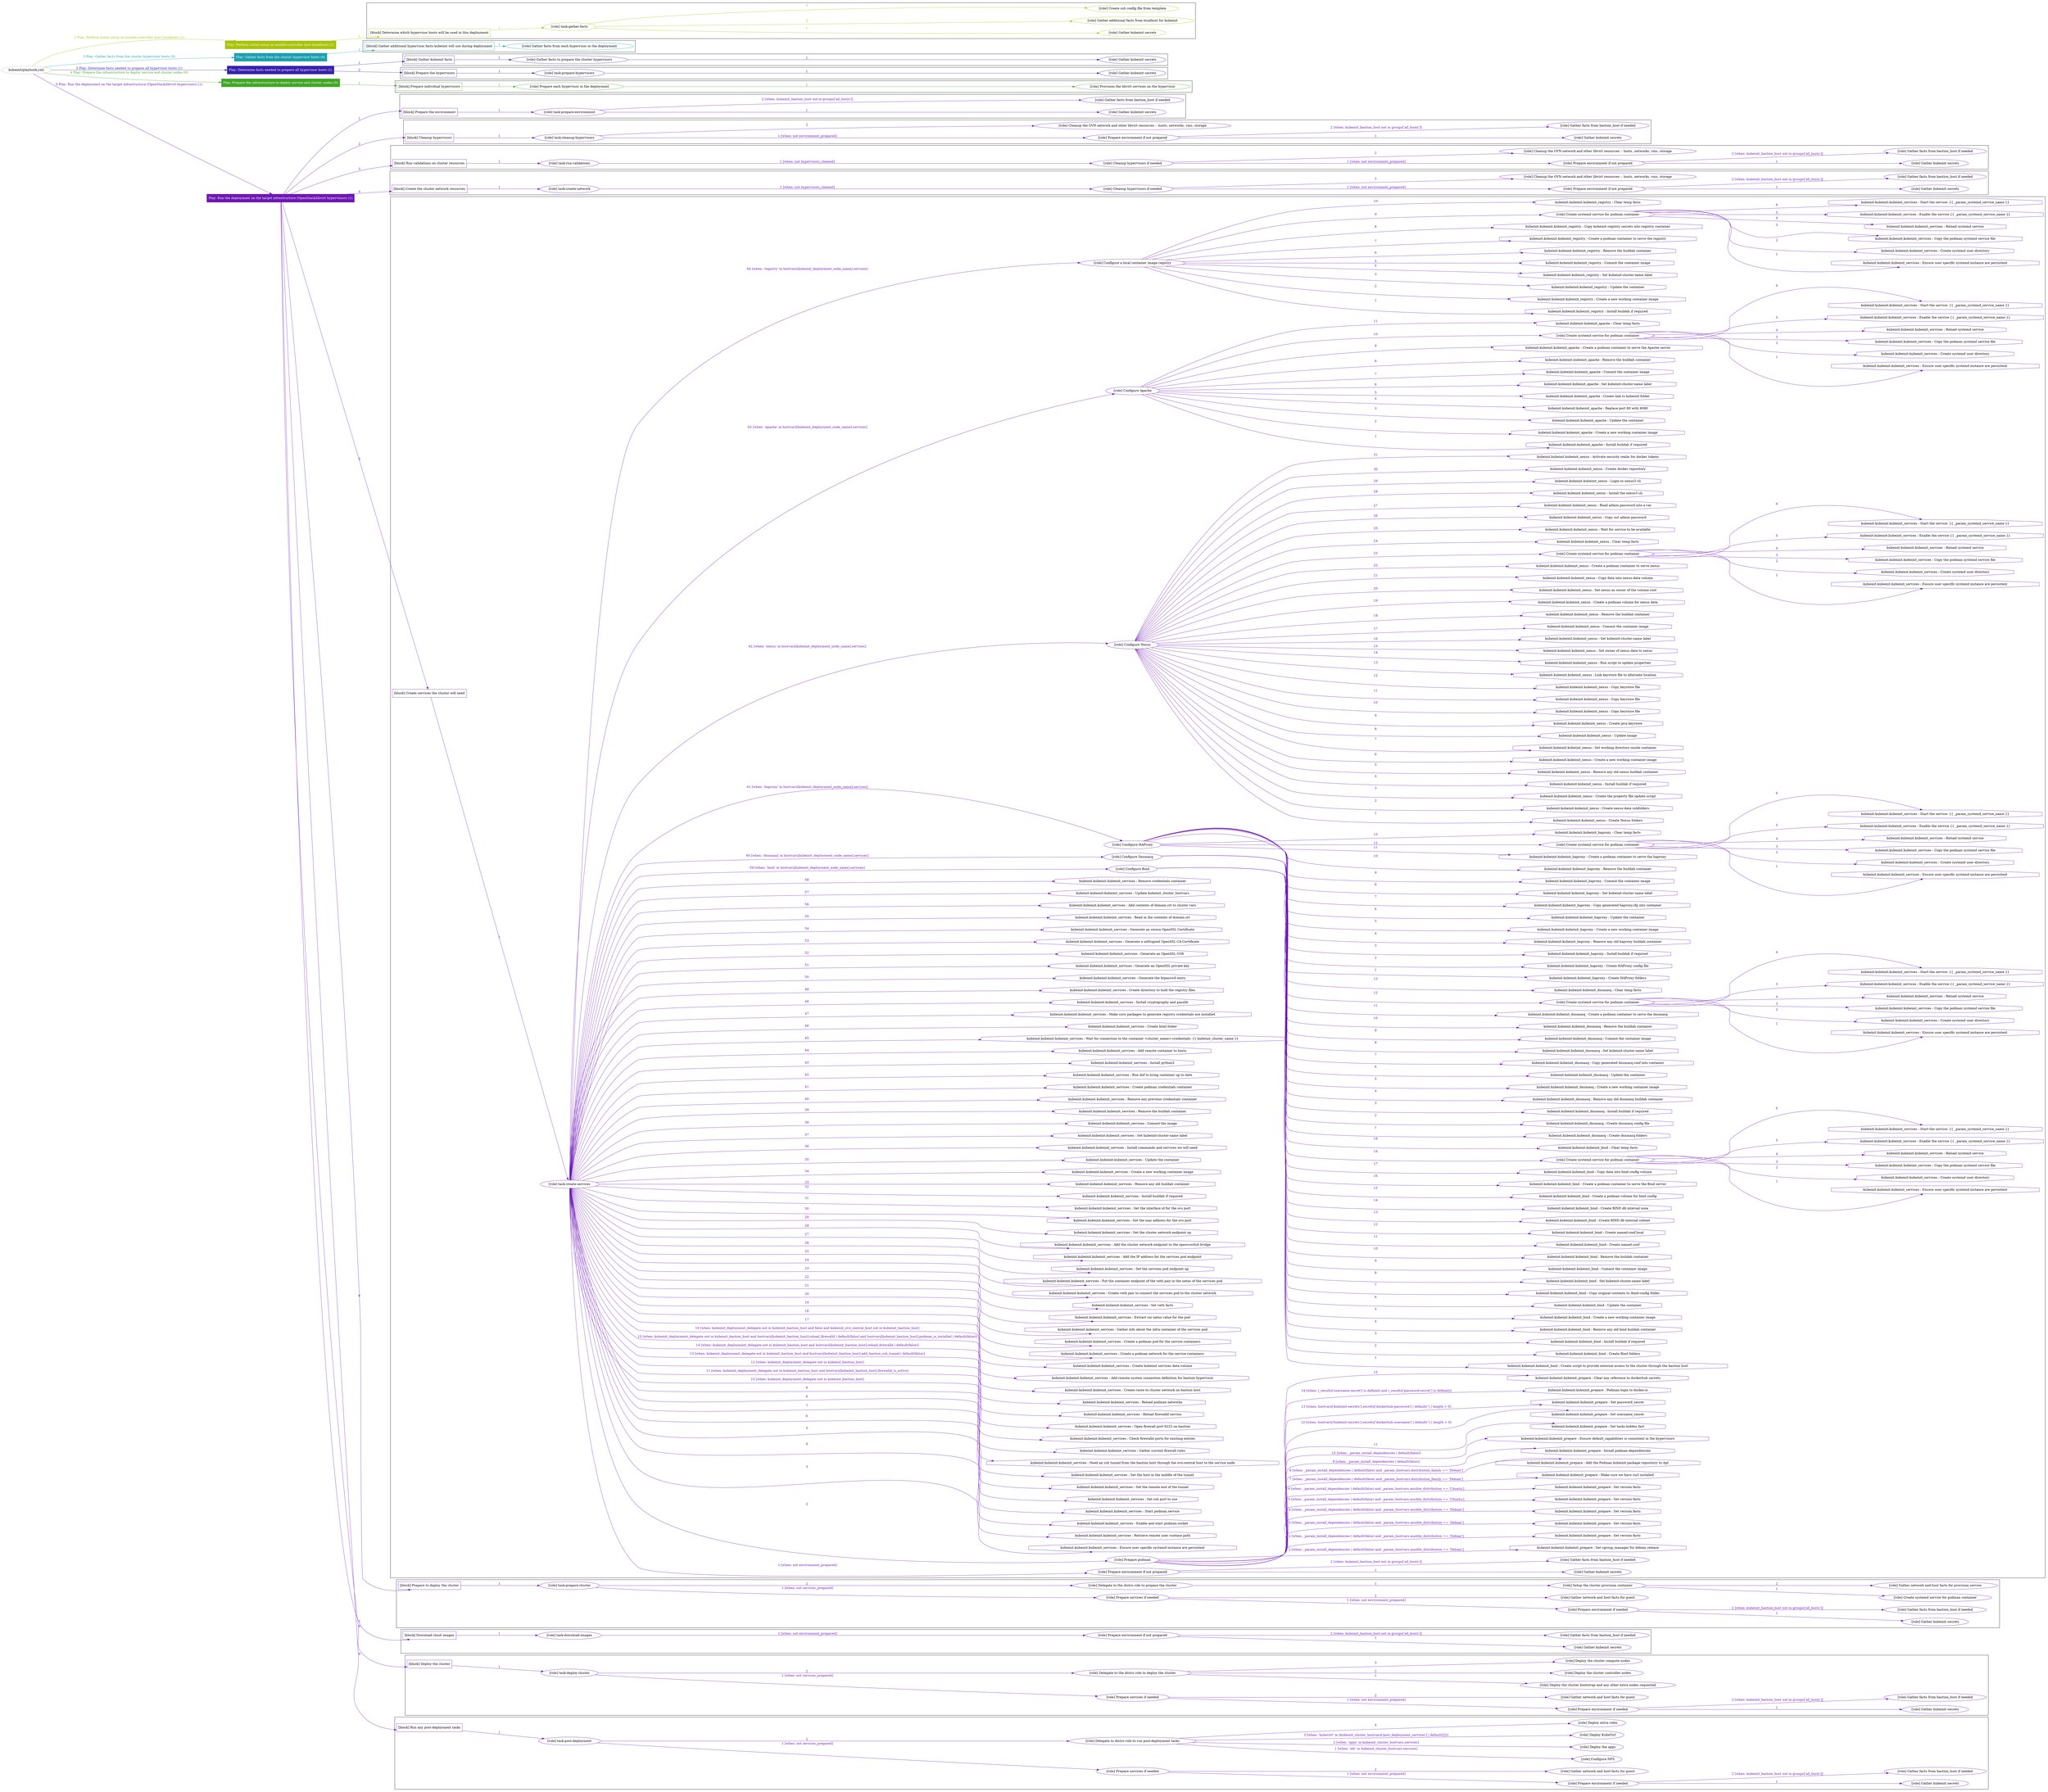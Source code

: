 digraph {
	graph [concentrate=true ordering=in rankdir=LR ratio=fill]
	edge [esep=5 sep=10]
	"kubeinit/playbook.yml" [URL="/home/runner/work/kubeinit/kubeinit/kubeinit/playbook.yml" id=playbook_c4a0ed26 style=dotted]
	"kubeinit/playbook.yml" -> play_3461585d [label="1 Play: Perform initial setup on ansible-controller host (localhost) (1)" color="#aac20a" fontcolor="#aac20a" id=edge_play_3461585d labeltooltip="1 Play: Perform initial setup on ansible-controller host (localhost) (1)" tooltip="1 Play: Perform initial setup on ansible-controller host (localhost) (1)"]
	subgraph "Play: Perform initial setup on ansible-controller host (localhost) (1)" {
		play_3461585d [label="Play: Perform initial setup on ansible-controller host (localhost) (1)" URL="/home/runner/work/kubeinit/kubeinit/kubeinit/playbook.yml" color="#aac20a" fontcolor="#ffffff" id=play_3461585d shape=box style=filled tooltip=localhost]
		play_3461585d -> block_00662b38 [label=1 color="#aac20a" fontcolor="#aac20a" id=edge_block_00662b38 labeltooltip=1 tooltip=1]
		subgraph cluster_block_00662b38 {
			block_00662b38 [label="[block] Determine which hypervisor hosts will be used in this deployment" URL="/home/runner/work/kubeinit/kubeinit/kubeinit/playbook.yml" color="#aac20a" id=block_00662b38 labeltooltip="Determine which hypervisor hosts will be used in this deployment" shape=box tooltip="Determine which hypervisor hosts will be used in this deployment"]
			block_00662b38 -> role_8f85521b [label="1 " color="#aac20a" fontcolor="#aac20a" id=edge_role_8f85521b labeltooltip="1 " tooltip="1 "]
			subgraph "task-gather-facts" {
				role_8f85521b [label="[role] task-gather-facts" URL="/home/runner/work/kubeinit/kubeinit/kubeinit/playbook.yml" color="#aac20a" id=role_8f85521b tooltip="task-gather-facts"]
				role_8f85521b -> role_f8c880d0 [label="1 " color="#aac20a" fontcolor="#aac20a" id=edge_role_f8c880d0 labeltooltip="1 " tooltip="1 "]
				subgraph "Gather kubeinit secrets" {
					role_f8c880d0 [label="[role] Gather kubeinit secrets" URL="/home/runner/.ansible/collections/ansible_collections/kubeinit/kubeinit/roles/kubeinit_prepare/tasks/build_hypervisors_group.yml" color="#aac20a" id=role_f8c880d0 tooltip="Gather kubeinit secrets"]
				}
				role_8f85521b -> role_f839fdb9 [label="2 " color="#aac20a" fontcolor="#aac20a" id=edge_role_f839fdb9 labeltooltip="2 " tooltip="2 "]
				subgraph "Gather additional facts from localhost for kubeinit" {
					role_f839fdb9 [label="[role] Gather additional facts from localhost for kubeinit" URL="/home/runner/.ansible/collections/ansible_collections/kubeinit/kubeinit/roles/kubeinit_prepare/tasks/build_hypervisors_group.yml" color="#aac20a" id=role_f839fdb9 tooltip="Gather additional facts from localhost for kubeinit"]
				}
				role_8f85521b -> role_a4dc8cf6 [label="3 " color="#aac20a" fontcolor="#aac20a" id=edge_role_a4dc8cf6 labeltooltip="3 " tooltip="3 "]
				subgraph "Create ssh config file from template" {
					role_a4dc8cf6 [label="[role] Create ssh config file from template" URL="/home/runner/.ansible/collections/ansible_collections/kubeinit/kubeinit/roles/kubeinit_prepare/tasks/build_hypervisors_group.yml" color="#aac20a" id=role_a4dc8cf6 tooltip="Create ssh config file from template"]
				}
			}
		}
	}
	"kubeinit/playbook.yml" -> play_b9c9d192 [label="2 Play: Gather facts from the cluster hypervisor hosts (0)" color="#1ba0b1" fontcolor="#1ba0b1" id=edge_play_b9c9d192 labeltooltip="2 Play: Gather facts from the cluster hypervisor hosts (0)" tooltip="2 Play: Gather facts from the cluster hypervisor hosts (0)"]
	subgraph "Play: Gather facts from the cluster hypervisor hosts (0)" {
		play_b9c9d192 [label="Play: Gather facts from the cluster hypervisor hosts (0)" URL="/home/runner/work/kubeinit/kubeinit/kubeinit/playbook.yml" color="#1ba0b1" fontcolor="#ffffff" id=play_b9c9d192 shape=box style=filled tooltip="Play: Gather facts from the cluster hypervisor hosts (0)"]
		play_b9c9d192 -> block_cd23a0e6 [label=1 color="#1ba0b1" fontcolor="#1ba0b1" id=edge_block_cd23a0e6 labeltooltip=1 tooltip=1]
		subgraph cluster_block_cd23a0e6 {
			block_cd23a0e6 [label="[block] Gather additional hypervisor facts kubeinit will use during deployment" URL="/home/runner/work/kubeinit/kubeinit/kubeinit/playbook.yml" color="#1ba0b1" id=block_cd23a0e6 labeltooltip="Gather additional hypervisor facts kubeinit will use during deployment" shape=box tooltip="Gather additional hypervisor facts kubeinit will use during deployment"]
			block_cd23a0e6 -> role_ffaaf2c7 [label="1 " color="#1ba0b1" fontcolor="#1ba0b1" id=edge_role_ffaaf2c7 labeltooltip="1 " tooltip="1 "]
			subgraph "Gather facts from each hypervisor in the deployment" {
				role_ffaaf2c7 [label="[role] Gather facts from each hypervisor in the deployment" URL="/home/runner/work/kubeinit/kubeinit/kubeinit/playbook.yml" color="#1ba0b1" id=role_ffaaf2c7 tooltip="Gather facts from each hypervisor in the deployment"]
			}
		}
	}
	"kubeinit/playbook.yml" -> play_39e1eb85 [label="3 Play: Determine facts needed to prepare all hypervisor hosts (1)" color="#3620ac" fontcolor="#3620ac" id=edge_play_39e1eb85 labeltooltip="3 Play: Determine facts needed to prepare all hypervisor hosts (1)" tooltip="3 Play: Determine facts needed to prepare all hypervisor hosts (1)"]
	subgraph "Play: Determine facts needed to prepare all hypervisor hosts (1)" {
		play_39e1eb85 [label="Play: Determine facts needed to prepare all hypervisor hosts (1)" URL="/home/runner/work/kubeinit/kubeinit/kubeinit/playbook.yml" color="#3620ac" fontcolor="#ffffff" id=play_39e1eb85 shape=box style=filled tooltip=localhost]
		play_39e1eb85 -> block_f5e14a9f [label=1 color="#3620ac" fontcolor="#3620ac" id=edge_block_f5e14a9f labeltooltip=1 tooltip=1]
		subgraph cluster_block_f5e14a9f {
			block_f5e14a9f [label="[block] Gather kubeinit facts" URL="/home/runner/work/kubeinit/kubeinit/kubeinit/playbook.yml" color="#3620ac" id=block_f5e14a9f labeltooltip="Gather kubeinit facts" shape=box tooltip="Gather kubeinit facts"]
			block_f5e14a9f -> role_20319094 [label="1 " color="#3620ac" fontcolor="#3620ac" id=edge_role_20319094 labeltooltip="1 " tooltip="1 "]
			subgraph "Gather facts to prepare the cluster hypervisors" {
				role_20319094 [label="[role] Gather facts to prepare the cluster hypervisors" URL="/home/runner/work/kubeinit/kubeinit/kubeinit/playbook.yml" color="#3620ac" id=role_20319094 tooltip="Gather facts to prepare the cluster hypervisors"]
				role_20319094 -> role_aeff7c41 [label="1 " color="#3620ac" fontcolor="#3620ac" id=edge_role_aeff7c41 labeltooltip="1 " tooltip="1 "]
				subgraph "Gather kubeinit secrets" {
					role_aeff7c41 [label="[role] Gather kubeinit secrets" URL="/home/runner/.ansible/collections/ansible_collections/kubeinit/kubeinit/roles/kubeinit_prepare/tasks/gather_kubeinit_facts.yml" color="#3620ac" id=role_aeff7c41 tooltip="Gather kubeinit secrets"]
				}
			}
		}
		play_39e1eb85 -> block_ad4eae88 [label=2 color="#3620ac" fontcolor="#3620ac" id=edge_block_ad4eae88 labeltooltip=2 tooltip=2]
		subgraph cluster_block_ad4eae88 {
			block_ad4eae88 [label="[block] Prepare the hypervisors" URL="/home/runner/work/kubeinit/kubeinit/kubeinit/playbook.yml" color="#3620ac" id=block_ad4eae88 labeltooltip="Prepare the hypervisors" shape=box tooltip="Prepare the hypervisors"]
			block_ad4eae88 -> role_512c5b1a [label="1 " color="#3620ac" fontcolor="#3620ac" id=edge_role_512c5b1a labeltooltip="1 " tooltip="1 "]
			subgraph "task-prepare-hypervisors" {
				role_512c5b1a [label="[role] task-prepare-hypervisors" URL="/home/runner/work/kubeinit/kubeinit/kubeinit/playbook.yml" color="#3620ac" id=role_512c5b1a tooltip="task-prepare-hypervisors"]
				role_512c5b1a -> role_285379b1 [label="1 " color="#3620ac" fontcolor="#3620ac" id=edge_role_285379b1 labeltooltip="1 " tooltip="1 "]
				subgraph "Gather kubeinit secrets" {
					role_285379b1 [label="[role] Gather kubeinit secrets" URL="/home/runner/.ansible/collections/ansible_collections/kubeinit/kubeinit/roles/kubeinit_prepare/tasks/gather_kubeinit_facts.yml" color="#3620ac" id=role_285379b1 tooltip="Gather kubeinit secrets"]
				}
			}
		}
	}
	"kubeinit/playbook.yml" -> play_f8e0f482 [label="4 Play: Prepare the infrastructure to deploy service and cluster nodes (0)" color="#42a626" fontcolor="#42a626" id=edge_play_f8e0f482 labeltooltip="4 Play: Prepare the infrastructure to deploy service and cluster nodes (0)" tooltip="4 Play: Prepare the infrastructure to deploy service and cluster nodes (0)"]
	subgraph "Play: Prepare the infrastructure to deploy service and cluster nodes (0)" {
		play_f8e0f482 [label="Play: Prepare the infrastructure to deploy service and cluster nodes (0)" URL="/home/runner/work/kubeinit/kubeinit/kubeinit/playbook.yml" color="#42a626" fontcolor="#ffffff" id=play_f8e0f482 shape=box style=filled tooltip="Play: Prepare the infrastructure to deploy service and cluster nodes (0)"]
		play_f8e0f482 -> block_e33c512a [label=1 color="#42a626" fontcolor="#42a626" id=edge_block_e33c512a labeltooltip=1 tooltip=1]
		subgraph cluster_block_e33c512a {
			block_e33c512a [label="[block] Prepare individual hypervisors" URL="/home/runner/work/kubeinit/kubeinit/kubeinit/playbook.yml" color="#42a626" id=block_e33c512a labeltooltip="Prepare individual hypervisors" shape=box tooltip="Prepare individual hypervisors"]
			block_e33c512a -> role_17f0496e [label="1 " color="#42a626" fontcolor="#42a626" id=edge_role_17f0496e labeltooltip="1 " tooltip="1 "]
			subgraph "Prepare each hypervisor in the deployment" {
				role_17f0496e [label="[role] Prepare each hypervisor in the deployment" URL="/home/runner/work/kubeinit/kubeinit/kubeinit/playbook.yml" color="#42a626" id=role_17f0496e tooltip="Prepare each hypervisor in the deployment"]
				role_17f0496e -> role_5c2e4393 [label="1 " color="#42a626" fontcolor="#42a626" id=edge_role_5c2e4393 labeltooltip="1 " tooltip="1 "]
				subgraph "Provision the libvirt services on the hypervisor" {
					role_5c2e4393 [label="[role] Provision the libvirt services on the hypervisor" URL="/home/runner/.ansible/collections/ansible_collections/kubeinit/kubeinit/roles/kubeinit_prepare/tasks/prepare_hypervisor.yml" color="#42a626" id=role_5c2e4393 tooltip="Provision the libvirt services on the hypervisor"]
				}
			}
		}
	}
	"kubeinit/playbook.yml" -> play_242f9046 [label="5 Play: Run the deployment on the target infrastructure (OpenStack/libvirt hypervisors) (1)" color="#6d15b7" fontcolor="#6d15b7" id=edge_play_242f9046 labeltooltip="5 Play: Run the deployment on the target infrastructure (OpenStack/libvirt hypervisors) (1)" tooltip="5 Play: Run the deployment on the target infrastructure (OpenStack/libvirt hypervisors) (1)"]
	subgraph "Play: Run the deployment on the target infrastructure (OpenStack/libvirt hypervisors) (1)" {
		play_242f9046 [label="Play: Run the deployment on the target infrastructure (OpenStack/libvirt hypervisors) (1)" URL="/home/runner/work/kubeinit/kubeinit/kubeinit/playbook.yml" color="#6d15b7" fontcolor="#ffffff" id=play_242f9046 shape=box style=filled tooltip=localhost]
		play_242f9046 -> block_ac2336eb [label=1 color="#6d15b7" fontcolor="#6d15b7" id=edge_block_ac2336eb labeltooltip=1 tooltip=1]
		subgraph cluster_block_ac2336eb {
			block_ac2336eb [label="[block] Prepare the environment" URL="/home/runner/work/kubeinit/kubeinit/kubeinit/playbook.yml" color="#6d15b7" id=block_ac2336eb labeltooltip="Prepare the environment" shape=box tooltip="Prepare the environment"]
			block_ac2336eb -> role_82e7e3dd [label="1 " color="#6d15b7" fontcolor="#6d15b7" id=edge_role_82e7e3dd labeltooltip="1 " tooltip="1 "]
			subgraph "task-prepare-environment" {
				role_82e7e3dd [label="[role] task-prepare-environment" URL="/home/runner/work/kubeinit/kubeinit/kubeinit/playbook.yml" color="#6d15b7" id=role_82e7e3dd tooltip="task-prepare-environment"]
				role_82e7e3dd -> role_39d40ce5 [label="1 " color="#6d15b7" fontcolor="#6d15b7" id=edge_role_39d40ce5 labeltooltip="1 " tooltip="1 "]
				subgraph "Gather kubeinit secrets" {
					role_39d40ce5 [label="[role] Gather kubeinit secrets" URL="/home/runner/.ansible/collections/ansible_collections/kubeinit/kubeinit/roles/kubeinit_prepare/tasks/gather_kubeinit_facts.yml" color="#6d15b7" id=role_39d40ce5 tooltip="Gather kubeinit secrets"]
				}
				role_82e7e3dd -> role_cdfafb35 [label="2 [when: kubeinit_bastion_host not in groups['all_hosts']]" color="#6d15b7" fontcolor="#6d15b7" id=edge_role_cdfafb35 labeltooltip="2 [when: kubeinit_bastion_host not in groups['all_hosts']]" tooltip="2 [when: kubeinit_bastion_host not in groups['all_hosts']]"]
				subgraph "Gather facts from bastion_host if needed" {
					role_cdfafb35 [label="[role] Gather facts from bastion_host if needed" URL="/home/runner/.ansible/collections/ansible_collections/kubeinit/kubeinit/roles/kubeinit_prepare/tasks/main.yml" color="#6d15b7" id=role_cdfafb35 tooltip="Gather facts from bastion_host if needed"]
				}
			}
		}
		play_242f9046 -> block_f2114900 [label=2 color="#6d15b7" fontcolor="#6d15b7" id=edge_block_f2114900 labeltooltip=2 tooltip=2]
		subgraph cluster_block_f2114900 {
			block_f2114900 [label="[block] Cleanup hypervisors" URL="/home/runner/work/kubeinit/kubeinit/kubeinit/playbook.yml" color="#6d15b7" id=block_f2114900 labeltooltip="Cleanup hypervisors" shape=box tooltip="Cleanup hypervisors"]
			block_f2114900 -> role_cef1438e [label="1 " color="#6d15b7" fontcolor="#6d15b7" id=edge_role_cef1438e labeltooltip="1 " tooltip="1 "]
			subgraph "task-cleanup-hypervisors" {
				role_cef1438e [label="[role] task-cleanup-hypervisors" URL="/home/runner/work/kubeinit/kubeinit/kubeinit/playbook.yml" color="#6d15b7" id=role_cef1438e tooltip="task-cleanup-hypervisors"]
				role_cef1438e -> role_cb369ec3 [label="1 [when: not environment_prepared]" color="#6d15b7" fontcolor="#6d15b7" id=edge_role_cb369ec3 labeltooltip="1 [when: not environment_prepared]" tooltip="1 [when: not environment_prepared]"]
				subgraph "Prepare environment if not prepared" {
					role_cb369ec3 [label="[role] Prepare environment if not prepared" URL="/home/runner/.ansible/collections/ansible_collections/kubeinit/kubeinit/roles/kubeinit_libvirt/tasks/cleanup_hypervisors.yml" color="#6d15b7" id=role_cb369ec3 tooltip="Prepare environment if not prepared"]
					role_cb369ec3 -> role_de548b16 [label="1 " color="#6d15b7" fontcolor="#6d15b7" id=edge_role_de548b16 labeltooltip="1 " tooltip="1 "]
					subgraph "Gather kubeinit secrets" {
						role_de548b16 [label="[role] Gather kubeinit secrets" URL="/home/runner/.ansible/collections/ansible_collections/kubeinit/kubeinit/roles/kubeinit_prepare/tasks/gather_kubeinit_facts.yml" color="#6d15b7" id=role_de548b16 tooltip="Gather kubeinit secrets"]
					}
					role_cb369ec3 -> role_6371d58d [label="2 [when: kubeinit_bastion_host not in groups['all_hosts']]" color="#6d15b7" fontcolor="#6d15b7" id=edge_role_6371d58d labeltooltip="2 [when: kubeinit_bastion_host not in groups['all_hosts']]" tooltip="2 [when: kubeinit_bastion_host not in groups['all_hosts']]"]
					subgraph "Gather facts from bastion_host if needed" {
						role_6371d58d [label="[role] Gather facts from bastion_host if needed" URL="/home/runner/.ansible/collections/ansible_collections/kubeinit/kubeinit/roles/kubeinit_prepare/tasks/main.yml" color="#6d15b7" id=role_6371d58d tooltip="Gather facts from bastion_host if needed"]
					}
				}
				role_cef1438e -> role_396453ff [label="2 " color="#6d15b7" fontcolor="#6d15b7" id=edge_role_396453ff labeltooltip="2 " tooltip="2 "]
				subgraph "Cleanup the OVN network and other libvirt resources -- hosts, networks, vms, storage" {
					role_396453ff [label="[role] Cleanup the OVN network and other libvirt resources -- hosts, networks, vms, storage" URL="/home/runner/.ansible/collections/ansible_collections/kubeinit/kubeinit/roles/kubeinit_libvirt/tasks/cleanup_hypervisors.yml" color="#6d15b7" id=role_396453ff tooltip="Cleanup the OVN network and other libvirt resources -- hosts, networks, vms, storage"]
				}
			}
		}
		play_242f9046 -> block_cbeb4c3f [label=3 color="#6d15b7" fontcolor="#6d15b7" id=edge_block_cbeb4c3f labeltooltip=3 tooltip=3]
		subgraph cluster_block_cbeb4c3f {
			block_cbeb4c3f [label="[block] Run validations on cluster resources" URL="/home/runner/work/kubeinit/kubeinit/kubeinit/playbook.yml" color="#6d15b7" id=block_cbeb4c3f labeltooltip="Run validations on cluster resources" shape=box tooltip="Run validations on cluster resources"]
			block_cbeb4c3f -> role_e43f33c4 [label="1 " color="#6d15b7" fontcolor="#6d15b7" id=edge_role_e43f33c4 labeltooltip="1 " tooltip="1 "]
			subgraph "task-run-validations" {
				role_e43f33c4 [label="[role] task-run-validations" URL="/home/runner/work/kubeinit/kubeinit/kubeinit/playbook.yml" color="#6d15b7" id=role_e43f33c4 tooltip="task-run-validations"]
				role_e43f33c4 -> role_56da7722 [label="1 [when: not hypervisors_cleaned]" color="#6d15b7" fontcolor="#6d15b7" id=edge_role_56da7722 labeltooltip="1 [when: not hypervisors_cleaned]" tooltip="1 [when: not hypervisors_cleaned]"]
				subgraph "Cleanup hypervisors if needed" {
					role_56da7722 [label="[role] Cleanup hypervisors if needed" URL="/home/runner/.ansible/collections/ansible_collections/kubeinit/kubeinit/roles/kubeinit_validations/tasks/main.yml" color="#6d15b7" id=role_56da7722 tooltip="Cleanup hypervisors if needed"]
					role_56da7722 -> role_811443ea [label="1 [when: not environment_prepared]" color="#6d15b7" fontcolor="#6d15b7" id=edge_role_811443ea labeltooltip="1 [when: not environment_prepared]" tooltip="1 [when: not environment_prepared]"]
					subgraph "Prepare environment if not prepared" {
						role_811443ea [label="[role] Prepare environment if not prepared" URL="/home/runner/.ansible/collections/ansible_collections/kubeinit/kubeinit/roles/kubeinit_libvirt/tasks/cleanup_hypervisors.yml" color="#6d15b7" id=role_811443ea tooltip="Prepare environment if not prepared"]
						role_811443ea -> role_089e4d0e [label="1 " color="#6d15b7" fontcolor="#6d15b7" id=edge_role_089e4d0e labeltooltip="1 " tooltip="1 "]
						subgraph "Gather kubeinit secrets" {
							role_089e4d0e [label="[role] Gather kubeinit secrets" URL="/home/runner/.ansible/collections/ansible_collections/kubeinit/kubeinit/roles/kubeinit_prepare/tasks/gather_kubeinit_facts.yml" color="#6d15b7" id=role_089e4d0e tooltip="Gather kubeinit secrets"]
						}
						role_811443ea -> role_7e3258de [label="2 [when: kubeinit_bastion_host not in groups['all_hosts']]" color="#6d15b7" fontcolor="#6d15b7" id=edge_role_7e3258de labeltooltip="2 [when: kubeinit_bastion_host not in groups['all_hosts']]" tooltip="2 [when: kubeinit_bastion_host not in groups['all_hosts']]"]
						subgraph "Gather facts from bastion_host if needed" {
							role_7e3258de [label="[role] Gather facts from bastion_host if needed" URL="/home/runner/.ansible/collections/ansible_collections/kubeinit/kubeinit/roles/kubeinit_prepare/tasks/main.yml" color="#6d15b7" id=role_7e3258de tooltip="Gather facts from bastion_host if needed"]
						}
					}
					role_56da7722 -> role_4ec11ae2 [label="2 " color="#6d15b7" fontcolor="#6d15b7" id=edge_role_4ec11ae2 labeltooltip="2 " tooltip="2 "]
					subgraph "Cleanup the OVN network and other libvirt resources -- hosts, networks, vms, storage" {
						role_4ec11ae2 [label="[role] Cleanup the OVN network and other libvirt resources -- hosts, networks, vms, storage" URL="/home/runner/.ansible/collections/ansible_collections/kubeinit/kubeinit/roles/kubeinit_libvirt/tasks/cleanup_hypervisors.yml" color="#6d15b7" id=role_4ec11ae2 tooltip="Cleanup the OVN network and other libvirt resources -- hosts, networks, vms, storage"]
					}
				}
			}
		}
		play_242f9046 -> block_9e794040 [label=4 color="#6d15b7" fontcolor="#6d15b7" id=edge_block_9e794040 labeltooltip=4 tooltip=4]
		subgraph cluster_block_9e794040 {
			block_9e794040 [label="[block] Create the cluster network resources" URL="/home/runner/work/kubeinit/kubeinit/kubeinit/playbook.yml" color="#6d15b7" id=block_9e794040 labeltooltip="Create the cluster network resources" shape=box tooltip="Create the cluster network resources"]
			block_9e794040 -> role_95971c89 [label="1 " color="#6d15b7" fontcolor="#6d15b7" id=edge_role_95971c89 labeltooltip="1 " tooltip="1 "]
			subgraph "task-create-network" {
				role_95971c89 [label="[role] task-create-network" URL="/home/runner/work/kubeinit/kubeinit/kubeinit/playbook.yml" color="#6d15b7" id=role_95971c89 tooltip="task-create-network"]
				role_95971c89 -> role_a88b2671 [label="1 [when: not hypervisors_cleaned]" color="#6d15b7" fontcolor="#6d15b7" id=edge_role_a88b2671 labeltooltip="1 [when: not hypervisors_cleaned]" tooltip="1 [when: not hypervisors_cleaned]"]
				subgraph "Cleanup hypervisors if needed" {
					role_a88b2671 [label="[role] Cleanup hypervisors if needed" URL="/home/runner/.ansible/collections/ansible_collections/kubeinit/kubeinit/roles/kubeinit_libvirt/tasks/create_network.yml" color="#6d15b7" id=role_a88b2671 tooltip="Cleanup hypervisors if needed"]
					role_a88b2671 -> role_d0c356eb [label="1 [when: not environment_prepared]" color="#6d15b7" fontcolor="#6d15b7" id=edge_role_d0c356eb labeltooltip="1 [when: not environment_prepared]" tooltip="1 [when: not environment_prepared]"]
					subgraph "Prepare environment if not prepared" {
						role_d0c356eb [label="[role] Prepare environment if not prepared" URL="/home/runner/.ansible/collections/ansible_collections/kubeinit/kubeinit/roles/kubeinit_libvirt/tasks/cleanup_hypervisors.yml" color="#6d15b7" id=role_d0c356eb tooltip="Prepare environment if not prepared"]
						role_d0c356eb -> role_bb3b3cd9 [label="1 " color="#6d15b7" fontcolor="#6d15b7" id=edge_role_bb3b3cd9 labeltooltip="1 " tooltip="1 "]
						subgraph "Gather kubeinit secrets" {
							role_bb3b3cd9 [label="[role] Gather kubeinit secrets" URL="/home/runner/.ansible/collections/ansible_collections/kubeinit/kubeinit/roles/kubeinit_prepare/tasks/gather_kubeinit_facts.yml" color="#6d15b7" id=role_bb3b3cd9 tooltip="Gather kubeinit secrets"]
						}
						role_d0c356eb -> role_3897f2c4 [label="2 [when: kubeinit_bastion_host not in groups['all_hosts']]" color="#6d15b7" fontcolor="#6d15b7" id=edge_role_3897f2c4 labeltooltip="2 [when: kubeinit_bastion_host not in groups['all_hosts']]" tooltip="2 [when: kubeinit_bastion_host not in groups['all_hosts']]"]
						subgraph "Gather facts from bastion_host if needed" {
							role_3897f2c4 [label="[role] Gather facts from bastion_host if needed" URL="/home/runner/.ansible/collections/ansible_collections/kubeinit/kubeinit/roles/kubeinit_prepare/tasks/main.yml" color="#6d15b7" id=role_3897f2c4 tooltip="Gather facts from bastion_host if needed"]
						}
					}
					role_a88b2671 -> role_6a0a9899 [label="2 " color="#6d15b7" fontcolor="#6d15b7" id=edge_role_6a0a9899 labeltooltip="2 " tooltip="2 "]
					subgraph "Cleanup the OVN network and other libvirt resources -- hosts, networks, vms, storage" {
						role_6a0a9899 [label="[role] Cleanup the OVN network and other libvirt resources -- hosts, networks, vms, storage" URL="/home/runner/.ansible/collections/ansible_collections/kubeinit/kubeinit/roles/kubeinit_libvirt/tasks/cleanup_hypervisors.yml" color="#6d15b7" id=role_6a0a9899 tooltip="Cleanup the OVN network and other libvirt resources -- hosts, networks, vms, storage"]
					}
				}
			}
		}
		play_242f9046 -> block_bda82ba6 [label=5 color="#6d15b7" fontcolor="#6d15b7" id=edge_block_bda82ba6 labeltooltip=5 tooltip=5]
		subgraph cluster_block_bda82ba6 {
			block_bda82ba6 [label="[block] Create services the cluster will need" URL="/home/runner/work/kubeinit/kubeinit/kubeinit/playbook.yml" color="#6d15b7" id=block_bda82ba6 labeltooltip="Create services the cluster will need" shape=box tooltip="Create services the cluster will need"]
			block_bda82ba6 -> role_ce982a47 [label="1 " color="#6d15b7" fontcolor="#6d15b7" id=edge_role_ce982a47 labeltooltip="1 " tooltip="1 "]
			subgraph "task-create-services" {
				role_ce982a47 [label="[role] task-create-services" URL="/home/runner/work/kubeinit/kubeinit/kubeinit/playbook.yml" color="#6d15b7" id=role_ce982a47 tooltip="task-create-services"]
				role_ce982a47 -> role_da1ae8b3 [label="1 [when: not environment_prepared]" color="#6d15b7" fontcolor="#6d15b7" id=edge_role_da1ae8b3 labeltooltip="1 [when: not environment_prepared]" tooltip="1 [when: not environment_prepared]"]
				subgraph "Prepare environment if not prepared" {
					role_da1ae8b3 [label="[role] Prepare environment if not prepared" URL="/home/runner/.ansible/collections/ansible_collections/kubeinit/kubeinit/roles/kubeinit_services/tasks/main.yml" color="#6d15b7" id=role_da1ae8b3 tooltip="Prepare environment if not prepared"]
					role_da1ae8b3 -> role_edbed467 [label="1 " color="#6d15b7" fontcolor="#6d15b7" id=edge_role_edbed467 labeltooltip="1 " tooltip="1 "]
					subgraph "Gather kubeinit secrets" {
						role_edbed467 [label="[role] Gather kubeinit secrets" URL="/home/runner/.ansible/collections/ansible_collections/kubeinit/kubeinit/roles/kubeinit_prepare/tasks/gather_kubeinit_facts.yml" color="#6d15b7" id=role_edbed467 tooltip="Gather kubeinit secrets"]
					}
					role_da1ae8b3 -> role_37cd7513 [label="2 [when: kubeinit_bastion_host not in groups['all_hosts']]" color="#6d15b7" fontcolor="#6d15b7" id=edge_role_37cd7513 labeltooltip="2 [when: kubeinit_bastion_host not in groups['all_hosts']]" tooltip="2 [when: kubeinit_bastion_host not in groups['all_hosts']]"]
					subgraph "Gather facts from bastion_host if needed" {
						role_37cd7513 [label="[role] Gather facts from bastion_host if needed" URL="/home/runner/.ansible/collections/ansible_collections/kubeinit/kubeinit/roles/kubeinit_prepare/tasks/main.yml" color="#6d15b7" id=role_37cd7513 tooltip="Gather facts from bastion_host if needed"]
					}
				}
				role_ce982a47 -> role_83a677c7 [label="2 " color="#6d15b7" fontcolor="#6d15b7" id=edge_role_83a677c7 labeltooltip="2 " tooltip="2 "]
				subgraph "Prepare podman" {
					role_83a677c7 [label="[role] Prepare podman" URL="/home/runner/.ansible/collections/ansible_collections/kubeinit/kubeinit/roles/kubeinit_services/tasks/00_create_service_pod.yml" color="#6d15b7" id=role_83a677c7 tooltip="Prepare podman"]
					task_874a9f3a [label="kubeinit.kubeinit.kubeinit_prepare : Set cgroup_manager for debian release" URL="/home/runner/.ansible/collections/ansible_collections/kubeinit/kubeinit/roles/kubeinit_prepare/tasks/prepare_podman.yml" color="#6d15b7" id=task_874a9f3a shape=octagon tooltip="kubeinit.kubeinit.kubeinit_prepare : Set cgroup_manager for debian release"]
					role_83a677c7 -> task_874a9f3a [label="1 [when: _param_install_dependencies | default(false) and _param_hostvars.ansible_distribution == 'Debian']" color="#6d15b7" fontcolor="#6d15b7" id=edge_task_874a9f3a labeltooltip="1 [when: _param_install_dependencies | default(false) and _param_hostvars.ansible_distribution == 'Debian']" tooltip="1 [when: _param_install_dependencies | default(false) and _param_hostvars.ansible_distribution == 'Debian']"]
					task_f56006e1 [label="kubeinit.kubeinit.kubeinit_prepare : Set version facts" URL="/home/runner/.ansible/collections/ansible_collections/kubeinit/kubeinit/roles/kubeinit_prepare/tasks/prepare_podman.yml" color="#6d15b7" id=task_f56006e1 shape=octagon tooltip="kubeinit.kubeinit.kubeinit_prepare : Set version facts"]
					role_83a677c7 -> task_f56006e1 [label="2 [when: _param_install_dependencies | default(false) and _param_hostvars.ansible_distribution == 'Debian']" color="#6d15b7" fontcolor="#6d15b7" id=edge_task_f56006e1 labeltooltip="2 [when: _param_install_dependencies | default(false) and _param_hostvars.ansible_distribution == 'Debian']" tooltip="2 [when: _param_install_dependencies | default(false) and _param_hostvars.ansible_distribution == 'Debian']"]
					task_228c2665 [label="kubeinit.kubeinit.kubeinit_prepare : Set version facts" URL="/home/runner/.ansible/collections/ansible_collections/kubeinit/kubeinit/roles/kubeinit_prepare/tasks/prepare_podman.yml" color="#6d15b7" id=task_228c2665 shape=octagon tooltip="kubeinit.kubeinit.kubeinit_prepare : Set version facts"]
					role_83a677c7 -> task_228c2665 [label="3 [when: _param_install_dependencies | default(false) and _param_hostvars.ansible_distribution == 'Debian']" color="#6d15b7" fontcolor="#6d15b7" id=edge_task_228c2665 labeltooltip="3 [when: _param_install_dependencies | default(false) and _param_hostvars.ansible_distribution == 'Debian']" tooltip="3 [when: _param_install_dependencies | default(false) and _param_hostvars.ansible_distribution == 'Debian']"]
					task_0ce0b2f8 [label="kubeinit.kubeinit.kubeinit_prepare : Set version facts" URL="/home/runner/.ansible/collections/ansible_collections/kubeinit/kubeinit/roles/kubeinit_prepare/tasks/prepare_podman.yml" color="#6d15b7" id=task_0ce0b2f8 shape=octagon tooltip="kubeinit.kubeinit.kubeinit_prepare : Set version facts"]
					role_83a677c7 -> task_0ce0b2f8 [label="4 [when: _param_install_dependencies | default(false) and _param_hostvars.ansible_distribution == 'Debian']" color="#6d15b7" fontcolor="#6d15b7" id=edge_task_0ce0b2f8 labeltooltip="4 [when: _param_install_dependencies | default(false) and _param_hostvars.ansible_distribution == 'Debian']" tooltip="4 [when: _param_install_dependencies | default(false) and _param_hostvars.ansible_distribution == 'Debian']"]
					task_93e5fbe4 [label="kubeinit.kubeinit.kubeinit_prepare : Set version facts" URL="/home/runner/.ansible/collections/ansible_collections/kubeinit/kubeinit/roles/kubeinit_prepare/tasks/prepare_podman.yml" color="#6d15b7" id=task_93e5fbe4 shape=octagon tooltip="kubeinit.kubeinit.kubeinit_prepare : Set version facts"]
					role_83a677c7 -> task_93e5fbe4 [label="5 [when: _param_install_dependencies | default(false) and _param_hostvars.ansible_distribution == 'Ubuntu']" color="#6d15b7" fontcolor="#6d15b7" id=edge_task_93e5fbe4 labeltooltip="5 [when: _param_install_dependencies | default(false) and _param_hostvars.ansible_distribution == 'Ubuntu']" tooltip="5 [when: _param_install_dependencies | default(false) and _param_hostvars.ansible_distribution == 'Ubuntu']"]
					task_2895546d [label="kubeinit.kubeinit.kubeinit_prepare : Set version facts" URL="/home/runner/.ansible/collections/ansible_collections/kubeinit/kubeinit/roles/kubeinit_prepare/tasks/prepare_podman.yml" color="#6d15b7" id=task_2895546d shape=octagon tooltip="kubeinit.kubeinit.kubeinit_prepare : Set version facts"]
					role_83a677c7 -> task_2895546d [label="6 [when: _param_install_dependencies | default(false) and _param_hostvars.ansible_distribution == 'Ubuntu']" color="#6d15b7" fontcolor="#6d15b7" id=edge_task_2895546d labeltooltip="6 [when: _param_install_dependencies | default(false) and _param_hostvars.ansible_distribution == 'Ubuntu']" tooltip="6 [when: _param_install_dependencies | default(false) and _param_hostvars.ansible_distribution == 'Ubuntu']"]
					task_84485628 [label="kubeinit.kubeinit.kubeinit_prepare : Make sure we have curl installed" URL="/home/runner/.ansible/collections/ansible_collections/kubeinit/kubeinit/roles/kubeinit_prepare/tasks/prepare_podman.yml" color="#6d15b7" id=task_84485628 shape=octagon tooltip="kubeinit.kubeinit.kubeinit_prepare : Make sure we have curl installed"]
					role_83a677c7 -> task_84485628 [label="7 [when: _param_install_dependencies | default(false) and _param_hostvars.distribution_family == 'Debian']" color="#6d15b7" fontcolor="#6d15b7" id=edge_task_84485628 labeltooltip="7 [when: _param_install_dependencies | default(false) and _param_hostvars.distribution_family == 'Debian']" tooltip="7 [when: _param_install_dependencies | default(false) and _param_hostvars.distribution_family == 'Debian']"]
					task_c5fe17d8 [label="kubeinit.kubeinit.kubeinit_prepare : Add the Podman kubeinit package repository to Apt" URL="/home/runner/.ansible/collections/ansible_collections/kubeinit/kubeinit/roles/kubeinit_prepare/tasks/prepare_podman.yml" color="#6d15b7" id=task_c5fe17d8 shape=octagon tooltip="kubeinit.kubeinit.kubeinit_prepare : Add the Podman kubeinit package repository to Apt"]
					role_83a677c7 -> task_c5fe17d8 [label="8 [when: _param_install_dependencies | default(false) and _param_hostvars.distribution_family == 'Debian']" color="#6d15b7" fontcolor="#6d15b7" id=edge_task_c5fe17d8 labeltooltip="8 [when: _param_install_dependencies | default(false) and _param_hostvars.distribution_family == 'Debian']" tooltip="8 [when: _param_install_dependencies | default(false) and _param_hostvars.distribution_family == 'Debian']"]
					task_a9e8fd6b [label="kubeinit.kubeinit.kubeinit_prepare : Install podman dependencies" URL="/home/runner/.ansible/collections/ansible_collections/kubeinit/kubeinit/roles/kubeinit_prepare/tasks/prepare_podman.yml" color="#6d15b7" id=task_a9e8fd6b shape=octagon tooltip="kubeinit.kubeinit.kubeinit_prepare : Install podman dependencies"]
					role_83a677c7 -> task_a9e8fd6b [label="9 [when: _param_install_dependencies | default(false)]" color="#6d15b7" fontcolor="#6d15b7" id=edge_task_a9e8fd6b labeltooltip="9 [when: _param_install_dependencies | default(false)]" tooltip="9 [when: _param_install_dependencies | default(false)]"]
					task_4a457c6a [label="kubeinit.kubeinit.kubeinit_prepare : Ensure default_capabilities is consistent in the hypervisors" URL="/home/runner/.ansible/collections/ansible_collections/kubeinit/kubeinit/roles/kubeinit_prepare/tasks/prepare_podman.yml" color="#6d15b7" id=task_4a457c6a shape=octagon tooltip="kubeinit.kubeinit.kubeinit_prepare : Ensure default_capabilities is consistent in the hypervisors"]
					role_83a677c7 -> task_4a457c6a [label="10 [when: _param_install_dependencies | default(false)]" color="#6d15b7" fontcolor="#6d15b7" id=edge_task_4a457c6a labeltooltip="10 [when: _param_install_dependencies | default(false)]" tooltip="10 [when: _param_install_dependencies | default(false)]"]
					task_07cfbd24 [label="kubeinit.kubeinit.kubeinit_prepare : Set tasks-hidden fact" URL="/home/runner/.ansible/collections/ansible_collections/kubeinit/kubeinit/roles/kubeinit_prepare/tasks/prepare_podman.yml" color="#6d15b7" id=task_07cfbd24 shape=octagon tooltip="kubeinit.kubeinit.kubeinit_prepare : Set tasks-hidden fact"]
					role_83a677c7 -> task_07cfbd24 [label="11 " color="#6d15b7" fontcolor="#6d15b7" id=edge_task_07cfbd24 labeltooltip="11 " tooltip="11 "]
					task_78f558ed [label="kubeinit.kubeinit.kubeinit_prepare : Set username_secret" URL="/home/runner/.ansible/collections/ansible_collections/kubeinit/kubeinit/roles/kubeinit_prepare/tasks/prepare_podman.yml" color="#6d15b7" id=task_78f558ed shape=octagon tooltip="kubeinit.kubeinit.kubeinit_prepare : Set username_secret"]
					role_83a677c7 -> task_78f558ed [label="12 [when: hostvars['kubeinit-secrets'].secrets['dockerhub-username'] | default('') | length > 0]" color="#6d15b7" fontcolor="#6d15b7" id=edge_task_78f558ed labeltooltip="12 [when: hostvars['kubeinit-secrets'].secrets['dockerhub-username'] | default('') | length > 0]" tooltip="12 [when: hostvars['kubeinit-secrets'].secrets['dockerhub-username'] | default('') | length > 0]"]
					task_10a817c1 [label="kubeinit.kubeinit.kubeinit_prepare : Set password_secret" URL="/home/runner/.ansible/collections/ansible_collections/kubeinit/kubeinit/roles/kubeinit_prepare/tasks/prepare_podman.yml" color="#6d15b7" id=task_10a817c1 shape=octagon tooltip="kubeinit.kubeinit.kubeinit_prepare : Set password_secret"]
					role_83a677c7 -> task_10a817c1 [label="13 [when: hostvars['kubeinit-secrets'].secrets['dockerhub-password'] | default('') | length > 0]" color="#6d15b7" fontcolor="#6d15b7" id=edge_task_10a817c1 labeltooltip="13 [when: hostvars['kubeinit-secrets'].secrets['dockerhub-password'] | default('') | length > 0]" tooltip="13 [when: hostvars['kubeinit-secrets'].secrets['dockerhub-password'] | default('') | length > 0]"]
					task_0f5fa6c9 [label="kubeinit.kubeinit.kubeinit_prepare : Podman login to docker.io" URL="/home/runner/.ansible/collections/ansible_collections/kubeinit/kubeinit/roles/kubeinit_prepare/tasks/prepare_podman.yml" color="#6d15b7" id=task_0f5fa6c9 shape=octagon tooltip="kubeinit.kubeinit.kubeinit_prepare : Podman login to docker.io"]
					role_83a677c7 -> task_0f5fa6c9 [label="14 [when: (_results['username-secret'] is defined) and (_results['password-secret'] is defined)]" color="#6d15b7" fontcolor="#6d15b7" id=edge_task_0f5fa6c9 labeltooltip="14 [when: (_results['username-secret'] is defined) and (_results['password-secret'] is defined)]" tooltip="14 [when: (_results['username-secret'] is defined) and (_results['password-secret'] is defined)]"]
					task_11813828 [label="kubeinit.kubeinit.kubeinit_prepare : Clear any reference to dockerhub secrets" URL="/home/runner/.ansible/collections/ansible_collections/kubeinit/kubeinit/roles/kubeinit_prepare/tasks/prepare_podman.yml" color="#6d15b7" id=task_11813828 shape=octagon tooltip="kubeinit.kubeinit.kubeinit_prepare : Clear any reference to dockerhub secrets"]
					role_83a677c7 -> task_11813828 [label="15 " color="#6d15b7" fontcolor="#6d15b7" id=edge_task_11813828 labeltooltip="15 " tooltip="15 "]
				}
				task_f0b70478 [label="kubeinit.kubeinit.kubeinit_services : Ensure user specific systemd instance are persistent" URL="/home/runner/.ansible/collections/ansible_collections/kubeinit/kubeinit/roles/kubeinit_services/tasks/00_create_service_pod.yml" color="#6d15b7" id=task_f0b70478 shape=octagon tooltip="kubeinit.kubeinit.kubeinit_services : Ensure user specific systemd instance are persistent"]
				role_ce982a47 -> task_f0b70478 [label="3 " color="#6d15b7" fontcolor="#6d15b7" id=edge_task_f0b70478 labeltooltip="3 " tooltip="3 "]
				task_a7fd56b5 [label="kubeinit.kubeinit.kubeinit_services : Retrieve remote user runtime path" URL="/home/runner/.ansible/collections/ansible_collections/kubeinit/kubeinit/roles/kubeinit_services/tasks/00_create_service_pod.yml" color="#6d15b7" id=task_a7fd56b5 shape=octagon tooltip="kubeinit.kubeinit.kubeinit_services : Retrieve remote user runtime path"]
				role_ce982a47 -> task_a7fd56b5 [label="4 " color="#6d15b7" fontcolor="#6d15b7" id=edge_task_a7fd56b5 labeltooltip="4 " tooltip="4 "]
				task_e1f84d54 [label="kubeinit.kubeinit.kubeinit_services : Enable and start podman.socket" URL="/home/runner/.ansible/collections/ansible_collections/kubeinit/kubeinit/roles/kubeinit_services/tasks/00_create_service_pod.yml" color="#6d15b7" id=task_e1f84d54 shape=octagon tooltip="kubeinit.kubeinit.kubeinit_services : Enable and start podman.socket"]
				role_ce982a47 -> task_e1f84d54 [label="5 " color="#6d15b7" fontcolor="#6d15b7" id=edge_task_e1f84d54 labeltooltip="5 " tooltip="5 "]
				task_aa523005 [label="kubeinit.kubeinit.kubeinit_services : Start podman.service" URL="/home/runner/.ansible/collections/ansible_collections/kubeinit/kubeinit/roles/kubeinit_services/tasks/00_create_service_pod.yml" color="#6d15b7" id=task_aa523005 shape=octagon tooltip="kubeinit.kubeinit.kubeinit_services : Start podman.service"]
				role_ce982a47 -> task_aa523005 [label="6 " color="#6d15b7" fontcolor="#6d15b7" id=edge_task_aa523005 labeltooltip="6 " tooltip="6 "]
				task_f4685c6f [label="kubeinit.kubeinit.kubeinit_services : Set ssh port to use" URL="/home/runner/.ansible/collections/ansible_collections/kubeinit/kubeinit/roles/kubeinit_services/tasks/00_create_service_pod.yml" color="#6d15b7" id=task_f4685c6f shape=octagon tooltip="kubeinit.kubeinit.kubeinit_services : Set ssh port to use"]
				role_ce982a47 -> task_f4685c6f [label="7 " color="#6d15b7" fontcolor="#6d15b7" id=edge_task_f4685c6f labeltooltip="7 " tooltip="7 "]
				task_2ee76eee [label="kubeinit.kubeinit.kubeinit_services : Set the remote end of the tunnel" URL="/home/runner/.ansible/collections/ansible_collections/kubeinit/kubeinit/roles/kubeinit_services/tasks/00_create_service_pod.yml" color="#6d15b7" id=task_2ee76eee shape=octagon tooltip="kubeinit.kubeinit.kubeinit_services : Set the remote end of the tunnel"]
				role_ce982a47 -> task_2ee76eee [label="8 " color="#6d15b7" fontcolor="#6d15b7" id=edge_task_2ee76eee labeltooltip="8 " tooltip="8 "]
				task_a1aec62e [label="kubeinit.kubeinit.kubeinit_services : Set the host in the middle of the tunnel" URL="/home/runner/.ansible/collections/ansible_collections/kubeinit/kubeinit/roles/kubeinit_services/tasks/00_create_service_pod.yml" color="#6d15b7" id=task_a1aec62e shape=octagon tooltip="kubeinit.kubeinit.kubeinit_services : Set the host in the middle of the tunnel"]
				role_ce982a47 -> task_a1aec62e [label="9 " color="#6d15b7" fontcolor="#6d15b7" id=edge_task_a1aec62e labeltooltip="9 " tooltip="9 "]
				task_04782cfc [label="kubeinit.kubeinit.kubeinit_services : Need an ssh tunnel from the bastion host through the ovn-central host to the service node" URL="/home/runner/.ansible/collections/ansible_collections/kubeinit/kubeinit/roles/kubeinit_services/tasks/00_create_service_pod.yml" color="#6d15b7" id=task_04782cfc shape=octagon tooltip="kubeinit.kubeinit.kubeinit_services : Need an ssh tunnel from the bastion host through the ovn-central host to the service node"]
				role_ce982a47 -> task_04782cfc [label="10 [when: kubeinit_deployment_delegate not in kubeinit_bastion_host]" color="#6d15b7" fontcolor="#6d15b7" id=edge_task_04782cfc labeltooltip="10 [when: kubeinit_deployment_delegate not in kubeinit_bastion_host]" tooltip="10 [when: kubeinit_deployment_delegate not in kubeinit_bastion_host]"]
				task_fc7cdc6c [label="kubeinit.kubeinit.kubeinit_services : Gather current firewall rules" URL="/home/runner/.ansible/collections/ansible_collections/kubeinit/kubeinit/roles/kubeinit_services/tasks/00_create_service_pod.yml" color="#6d15b7" id=task_fc7cdc6c shape=octagon tooltip="kubeinit.kubeinit.kubeinit_services : Gather current firewall rules"]
				role_ce982a47 -> task_fc7cdc6c [label="11 [when: kubeinit_deployment_delegate not in kubeinit_bastion_host and hostvars[kubeinit_bastion_host].firewalld_is_active]" color="#6d15b7" fontcolor="#6d15b7" id=edge_task_fc7cdc6c labeltooltip="11 [when: kubeinit_deployment_delegate not in kubeinit_bastion_host and hostvars[kubeinit_bastion_host].firewalld_is_active]" tooltip="11 [when: kubeinit_deployment_delegate not in kubeinit_bastion_host and hostvars[kubeinit_bastion_host].firewalld_is_active]"]
				task_c74239ce [label="kubeinit.kubeinit.kubeinit_services : Check firewalld ports for existing entries" URL="/home/runner/.ansible/collections/ansible_collections/kubeinit/kubeinit/roles/kubeinit_services/tasks/00_create_service_pod.yml" color="#6d15b7" id=task_c74239ce shape=octagon tooltip="kubeinit.kubeinit.kubeinit_services : Check firewalld ports for existing entries"]
				role_ce982a47 -> task_c74239ce [label="12 [when: kubeinit_deployment_delegate not in kubeinit_bastion_host]" color="#6d15b7" fontcolor="#6d15b7" id=edge_task_c74239ce labeltooltip="12 [when: kubeinit_deployment_delegate not in kubeinit_bastion_host]" tooltip="12 [when: kubeinit_deployment_delegate not in kubeinit_bastion_host]"]
				task_5e2e526b [label="kubeinit.kubeinit.kubeinit_services : Open firewall port 6222 on bastion" URL="/home/runner/.ansible/collections/ansible_collections/kubeinit/kubeinit/roles/kubeinit_services/tasks/00_create_service_pod.yml" color="#6d15b7" id=task_5e2e526b shape=octagon tooltip="kubeinit.kubeinit.kubeinit_services : Open firewall port 6222 on bastion"]
				role_ce982a47 -> task_5e2e526b [label="13 [when: kubeinit_deployment_delegate not in kubeinit_bastion_host and hostvars[kubeinit_bastion_host].add_bastion_ssh_tunnel | default(false)]" color="#6d15b7" fontcolor="#6d15b7" id=edge_task_5e2e526b labeltooltip="13 [when: kubeinit_deployment_delegate not in kubeinit_bastion_host and hostvars[kubeinit_bastion_host].add_bastion_ssh_tunnel | default(false)]" tooltip="13 [when: kubeinit_deployment_delegate not in kubeinit_bastion_host and hostvars[kubeinit_bastion_host].add_bastion_ssh_tunnel | default(false)]"]
				task_c830ba27 [label="kubeinit.kubeinit.kubeinit_services : Reload firewalld service" URL="/home/runner/.ansible/collections/ansible_collections/kubeinit/kubeinit/roles/kubeinit_services/tasks/00_create_service_pod.yml" color="#6d15b7" id=task_c830ba27 shape=octagon tooltip="kubeinit.kubeinit.kubeinit_services : Reload firewalld service"]
				role_ce982a47 -> task_c830ba27 [label="14 [when: kubeinit_deployment_delegate not in kubeinit_bastion_host and hostvars[kubeinit_bastion_host].reload_firewalld | default(false)]" color="#6d15b7" fontcolor="#6d15b7" id=edge_task_c830ba27 labeltooltip="14 [when: kubeinit_deployment_delegate not in kubeinit_bastion_host and hostvars[kubeinit_bastion_host].reload_firewalld | default(false)]" tooltip="14 [when: kubeinit_deployment_delegate not in kubeinit_bastion_host and hostvars[kubeinit_bastion_host].reload_firewalld | default(false)]"]
				task_2e92d106 [label="kubeinit.kubeinit.kubeinit_services : Reload podman networks" URL="/home/runner/.ansible/collections/ansible_collections/kubeinit/kubeinit/roles/kubeinit_services/tasks/00_create_service_pod.yml" color="#6d15b7" id=task_2e92d106 shape=octagon tooltip="kubeinit.kubeinit.kubeinit_services : Reload podman networks"]
				role_ce982a47 -> task_2e92d106 [label="15 [when: kubeinit_deployment_delegate not in kubeinit_bastion_host and hostvars[kubeinit_bastion_host].reload_firewalld | default(false) and hostvars[kubeinit_bastion_host].podman_is_installed | default(false)]" color="#6d15b7" fontcolor="#6d15b7" id=edge_task_2e92d106 labeltooltip="15 [when: kubeinit_deployment_delegate not in kubeinit_bastion_host and hostvars[kubeinit_bastion_host].reload_firewalld | default(false) and hostvars[kubeinit_bastion_host].podman_is_installed | default(false)]" tooltip="15 [when: kubeinit_deployment_delegate not in kubeinit_bastion_host and hostvars[kubeinit_bastion_host].reload_firewalld | default(false) and hostvars[kubeinit_bastion_host].podman_is_installed | default(false)]"]
				task_ffc13754 [label="kubeinit.kubeinit.kubeinit_services : Create route to cluster network on bastion host" URL="/home/runner/.ansible/collections/ansible_collections/kubeinit/kubeinit/roles/kubeinit_services/tasks/00_create_service_pod.yml" color="#6d15b7" id=task_ffc13754 shape=octagon tooltip="kubeinit.kubeinit.kubeinit_services : Create route to cluster network on bastion host"]
				role_ce982a47 -> task_ffc13754 [label="16 [when: kubeinit_deployment_delegate not in kubeinit_bastion_host and false and kubeinit_ovn_central_host not in kubeinit_bastion_host]" color="#6d15b7" fontcolor="#6d15b7" id=edge_task_ffc13754 labeltooltip="16 [when: kubeinit_deployment_delegate not in kubeinit_bastion_host and false and kubeinit_ovn_central_host not in kubeinit_bastion_host]" tooltip="16 [when: kubeinit_deployment_delegate not in kubeinit_bastion_host and false and kubeinit_ovn_central_host not in kubeinit_bastion_host]"]
				task_a19cdab6 [label="kubeinit.kubeinit.kubeinit_services : Add remote system connection definition for bastion hypervisor" URL="/home/runner/.ansible/collections/ansible_collections/kubeinit/kubeinit/roles/kubeinit_services/tasks/00_create_service_pod.yml" color="#6d15b7" id=task_a19cdab6 shape=octagon tooltip="kubeinit.kubeinit.kubeinit_services : Add remote system connection definition for bastion hypervisor"]
				role_ce982a47 -> task_a19cdab6 [label="17 " color="#6d15b7" fontcolor="#6d15b7" id=edge_task_a19cdab6 labeltooltip="17 " tooltip="17 "]
				task_e075fc86 [label="kubeinit.kubeinit.kubeinit_services : Create kubeinit services data volume" URL="/home/runner/.ansible/collections/ansible_collections/kubeinit/kubeinit/roles/kubeinit_services/tasks/00_create_service_pod.yml" color="#6d15b7" id=task_e075fc86 shape=octagon tooltip="kubeinit.kubeinit.kubeinit_services : Create kubeinit services data volume"]
				role_ce982a47 -> task_e075fc86 [label="18 " color="#6d15b7" fontcolor="#6d15b7" id=edge_task_e075fc86 labeltooltip="18 " tooltip="18 "]
				task_efa3d7a1 [label="kubeinit.kubeinit.kubeinit_services : Create a podman network for the service containers" URL="/home/runner/.ansible/collections/ansible_collections/kubeinit/kubeinit/roles/kubeinit_services/tasks/00_create_service_pod.yml" color="#6d15b7" id=task_efa3d7a1 shape=octagon tooltip="kubeinit.kubeinit.kubeinit_services : Create a podman network for the service containers"]
				role_ce982a47 -> task_efa3d7a1 [label="19 " color="#6d15b7" fontcolor="#6d15b7" id=edge_task_efa3d7a1 labeltooltip="19 " tooltip="19 "]
				task_6e93307a [label="kubeinit.kubeinit.kubeinit_services : Create a podman pod for the service containers" URL="/home/runner/.ansible/collections/ansible_collections/kubeinit/kubeinit/roles/kubeinit_services/tasks/00_create_service_pod.yml" color="#6d15b7" id=task_6e93307a shape=octagon tooltip="kubeinit.kubeinit.kubeinit_services : Create a podman pod for the service containers"]
				role_ce982a47 -> task_6e93307a [label="20 " color="#6d15b7" fontcolor="#6d15b7" id=edge_task_6e93307a labeltooltip="20 " tooltip="20 "]
				task_0d62cd83 [label="kubeinit.kubeinit.kubeinit_services : Gather info about the infra container of the services pod" URL="/home/runner/.ansible/collections/ansible_collections/kubeinit/kubeinit/roles/kubeinit_services/tasks/00_create_service_pod.yml" color="#6d15b7" id=task_0d62cd83 shape=octagon tooltip="kubeinit.kubeinit.kubeinit_services : Gather info about the infra container of the services pod"]
				role_ce982a47 -> task_0d62cd83 [label="21 " color="#6d15b7" fontcolor="#6d15b7" id=edge_task_0d62cd83 labeltooltip="21 " tooltip="21 "]
				task_066f845c [label="kubeinit.kubeinit.kubeinit_services : Extract cni netns value for the pod" URL="/home/runner/.ansible/collections/ansible_collections/kubeinit/kubeinit/roles/kubeinit_services/tasks/00_create_service_pod.yml" color="#6d15b7" id=task_066f845c shape=octagon tooltip="kubeinit.kubeinit.kubeinit_services : Extract cni netns value for the pod"]
				role_ce982a47 -> task_066f845c [label="22 " color="#6d15b7" fontcolor="#6d15b7" id=edge_task_066f845c labeltooltip="22 " tooltip="22 "]
				task_3a347d52 [label="kubeinit.kubeinit.kubeinit_services : Set veth facts" URL="/home/runner/.ansible/collections/ansible_collections/kubeinit/kubeinit/roles/kubeinit_services/tasks/00_create_service_pod.yml" color="#6d15b7" id=task_3a347d52 shape=octagon tooltip="kubeinit.kubeinit.kubeinit_services : Set veth facts"]
				role_ce982a47 -> task_3a347d52 [label="23 " color="#6d15b7" fontcolor="#6d15b7" id=edge_task_3a347d52 labeltooltip="23 " tooltip="23 "]
				task_2f78cc28 [label="kubeinit.kubeinit.kubeinit_services : Create veth pair to connect the services pod to the cluster network" URL="/home/runner/.ansible/collections/ansible_collections/kubeinit/kubeinit/roles/kubeinit_services/tasks/00_create_service_pod.yml" color="#6d15b7" id=task_2f78cc28 shape=octagon tooltip="kubeinit.kubeinit.kubeinit_services : Create veth pair to connect the services pod to the cluster network"]
				role_ce982a47 -> task_2f78cc28 [label="24 " color="#6d15b7" fontcolor="#6d15b7" id=edge_task_2f78cc28 labeltooltip="24 " tooltip="24 "]
				task_940f09ec [label="kubeinit.kubeinit.kubeinit_services : Put the container endpoint of the veth pair in the netns of the services pod" URL="/home/runner/.ansible/collections/ansible_collections/kubeinit/kubeinit/roles/kubeinit_services/tasks/00_create_service_pod.yml" color="#6d15b7" id=task_940f09ec shape=octagon tooltip="kubeinit.kubeinit.kubeinit_services : Put the container endpoint of the veth pair in the netns of the services pod"]
				role_ce982a47 -> task_940f09ec [label="25 " color="#6d15b7" fontcolor="#6d15b7" id=edge_task_940f09ec labeltooltip="25 " tooltip="25 "]
				task_46951468 [label="kubeinit.kubeinit.kubeinit_services : Set the services pod endpoint up" URL="/home/runner/.ansible/collections/ansible_collections/kubeinit/kubeinit/roles/kubeinit_services/tasks/00_create_service_pod.yml" color="#6d15b7" id=task_46951468 shape=octagon tooltip="kubeinit.kubeinit.kubeinit_services : Set the services pod endpoint up"]
				role_ce982a47 -> task_46951468 [label="26 " color="#6d15b7" fontcolor="#6d15b7" id=edge_task_46951468 labeltooltip="26 " tooltip="26 "]
				task_da792743 [label="kubeinit.kubeinit.kubeinit_services : Add the IP address for the services pod endpoint" URL="/home/runner/.ansible/collections/ansible_collections/kubeinit/kubeinit/roles/kubeinit_services/tasks/00_create_service_pod.yml" color="#6d15b7" id=task_da792743 shape=octagon tooltip="kubeinit.kubeinit.kubeinit_services : Add the IP address for the services pod endpoint"]
				role_ce982a47 -> task_da792743 [label="27 " color="#6d15b7" fontcolor="#6d15b7" id=edge_task_da792743 labeltooltip="27 " tooltip="27 "]
				task_bed1eab6 [label="kubeinit.kubeinit.kubeinit_services : Add the cluster network endpoint to the openvswitch bridge" URL="/home/runner/.ansible/collections/ansible_collections/kubeinit/kubeinit/roles/kubeinit_services/tasks/00_create_service_pod.yml" color="#6d15b7" id=task_bed1eab6 shape=octagon tooltip="kubeinit.kubeinit.kubeinit_services : Add the cluster network endpoint to the openvswitch bridge"]
				role_ce982a47 -> task_bed1eab6 [label="28 " color="#6d15b7" fontcolor="#6d15b7" id=edge_task_bed1eab6 labeltooltip="28 " tooltip="28 "]
				task_1777d262 [label="kubeinit.kubeinit.kubeinit_services : Set the cluster network endpoint up" URL="/home/runner/.ansible/collections/ansible_collections/kubeinit/kubeinit/roles/kubeinit_services/tasks/00_create_service_pod.yml" color="#6d15b7" id=task_1777d262 shape=octagon tooltip="kubeinit.kubeinit.kubeinit_services : Set the cluster network endpoint up"]
				role_ce982a47 -> task_1777d262 [label="29 " color="#6d15b7" fontcolor="#6d15b7" id=edge_task_1777d262 labeltooltip="29 " tooltip="29 "]
				task_15b2441a [label="kubeinit.kubeinit.kubeinit_services : Set the mac address for the ovs port" URL="/home/runner/.ansible/collections/ansible_collections/kubeinit/kubeinit/roles/kubeinit_services/tasks/00_create_service_pod.yml" color="#6d15b7" id=task_15b2441a shape=octagon tooltip="kubeinit.kubeinit.kubeinit_services : Set the mac address for the ovs port"]
				role_ce982a47 -> task_15b2441a [label="30 " color="#6d15b7" fontcolor="#6d15b7" id=edge_task_15b2441a labeltooltip="30 " tooltip="30 "]
				task_d2c81433 [label="kubeinit.kubeinit.kubeinit_services : Set the interface id for the ovs port" URL="/home/runner/.ansible/collections/ansible_collections/kubeinit/kubeinit/roles/kubeinit_services/tasks/00_create_service_pod.yml" color="#6d15b7" id=task_d2c81433 shape=octagon tooltip="kubeinit.kubeinit.kubeinit_services : Set the interface id for the ovs port"]
				role_ce982a47 -> task_d2c81433 [label="31 " color="#6d15b7" fontcolor="#6d15b7" id=edge_task_d2c81433 labeltooltip="31 " tooltip="31 "]
				task_b37a6ccc [label="kubeinit.kubeinit.kubeinit_services : Install buildah if required" URL="/home/runner/.ansible/collections/ansible_collections/kubeinit/kubeinit/roles/kubeinit_services/tasks/prepare_credentials.yml" color="#6d15b7" id=task_b37a6ccc shape=octagon tooltip="kubeinit.kubeinit.kubeinit_services : Install buildah if required"]
				role_ce982a47 -> task_b37a6ccc [label="32 " color="#6d15b7" fontcolor="#6d15b7" id=edge_task_b37a6ccc labeltooltip="32 " tooltip="32 "]
				task_7215537b [label="kubeinit.kubeinit.kubeinit_services : Remove any old buildah container" URL="/home/runner/.ansible/collections/ansible_collections/kubeinit/kubeinit/roles/kubeinit_services/tasks/prepare_credentials.yml" color="#6d15b7" id=task_7215537b shape=octagon tooltip="kubeinit.kubeinit.kubeinit_services : Remove any old buildah container"]
				role_ce982a47 -> task_7215537b [label="33 " color="#6d15b7" fontcolor="#6d15b7" id=edge_task_7215537b labeltooltip="33 " tooltip="33 "]
				task_4565c6db [label="kubeinit.kubeinit.kubeinit_services : Create a new working container image" URL="/home/runner/.ansible/collections/ansible_collections/kubeinit/kubeinit/roles/kubeinit_services/tasks/prepare_credentials.yml" color="#6d15b7" id=task_4565c6db shape=octagon tooltip="kubeinit.kubeinit.kubeinit_services : Create a new working container image"]
				role_ce982a47 -> task_4565c6db [label="34 " color="#6d15b7" fontcolor="#6d15b7" id=edge_task_4565c6db labeltooltip="34 " tooltip="34 "]
				task_cec1714a [label="kubeinit.kubeinit.kubeinit_services : Update the container" URL="/home/runner/.ansible/collections/ansible_collections/kubeinit/kubeinit/roles/kubeinit_services/tasks/prepare_credentials.yml" color="#6d15b7" id=task_cec1714a shape=octagon tooltip="kubeinit.kubeinit.kubeinit_services : Update the container"]
				role_ce982a47 -> task_cec1714a [label="35 " color="#6d15b7" fontcolor="#6d15b7" id=edge_task_cec1714a labeltooltip="35 " tooltip="35 "]
				task_8e4f0a4d [label="kubeinit.kubeinit.kubeinit_services : Install commands and services we will need" URL="/home/runner/.ansible/collections/ansible_collections/kubeinit/kubeinit/roles/kubeinit_services/tasks/prepare_credentials.yml" color="#6d15b7" id=task_8e4f0a4d shape=octagon tooltip="kubeinit.kubeinit.kubeinit_services : Install commands and services we will need"]
				role_ce982a47 -> task_8e4f0a4d [label="36 " color="#6d15b7" fontcolor="#6d15b7" id=edge_task_8e4f0a4d labeltooltip="36 " tooltip="36 "]
				task_4b36a117 [label="kubeinit.kubeinit.kubeinit_services : Set kubeinit-cluster-name label" URL="/home/runner/.ansible/collections/ansible_collections/kubeinit/kubeinit/roles/kubeinit_services/tasks/prepare_credentials.yml" color="#6d15b7" id=task_4b36a117 shape=octagon tooltip="kubeinit.kubeinit.kubeinit_services : Set kubeinit-cluster-name label"]
				role_ce982a47 -> task_4b36a117 [label="37 " color="#6d15b7" fontcolor="#6d15b7" id=edge_task_4b36a117 labeltooltip="37 " tooltip="37 "]
				task_4362750c [label="kubeinit.kubeinit.kubeinit_services : Commit the image" URL="/home/runner/.ansible/collections/ansible_collections/kubeinit/kubeinit/roles/kubeinit_services/tasks/prepare_credentials.yml" color="#6d15b7" id=task_4362750c shape=octagon tooltip="kubeinit.kubeinit.kubeinit_services : Commit the image"]
				role_ce982a47 -> task_4362750c [label="38 " color="#6d15b7" fontcolor="#6d15b7" id=edge_task_4362750c labeltooltip="38 " tooltip="38 "]
				task_9a9462b4 [label="kubeinit.kubeinit.kubeinit_services : Remove the buildah container" URL="/home/runner/.ansible/collections/ansible_collections/kubeinit/kubeinit/roles/kubeinit_services/tasks/prepare_credentials.yml" color="#6d15b7" id=task_9a9462b4 shape=octagon tooltip="kubeinit.kubeinit.kubeinit_services : Remove the buildah container"]
				role_ce982a47 -> task_9a9462b4 [label="39 " color="#6d15b7" fontcolor="#6d15b7" id=edge_task_9a9462b4 labeltooltip="39 " tooltip="39 "]
				task_7711ca1c [label="kubeinit.kubeinit.kubeinit_services : Remove any previous credentials container" URL="/home/runner/.ansible/collections/ansible_collections/kubeinit/kubeinit/roles/kubeinit_services/tasks/prepare_credentials.yml" color="#6d15b7" id=task_7711ca1c shape=octagon tooltip="kubeinit.kubeinit.kubeinit_services : Remove any previous credentials container"]
				role_ce982a47 -> task_7711ca1c [label="40 " color="#6d15b7" fontcolor="#6d15b7" id=edge_task_7711ca1c labeltooltip="40 " tooltip="40 "]
				task_ee6f62d5 [label="kubeinit.kubeinit.kubeinit_services : Create podman credentials container" URL="/home/runner/.ansible/collections/ansible_collections/kubeinit/kubeinit/roles/kubeinit_services/tasks/prepare_credentials.yml" color="#6d15b7" id=task_ee6f62d5 shape=octagon tooltip="kubeinit.kubeinit.kubeinit_services : Create podman credentials container"]
				role_ce982a47 -> task_ee6f62d5 [label="41 " color="#6d15b7" fontcolor="#6d15b7" id=edge_task_ee6f62d5 labeltooltip="41 " tooltip="41 "]
				task_07cf3695 [label="kubeinit.kubeinit.kubeinit_services : Run dnf to bring container up to date" URL="/home/runner/.ansible/collections/ansible_collections/kubeinit/kubeinit/roles/kubeinit_services/tasks/prepare_credentials.yml" color="#6d15b7" id=task_07cf3695 shape=octagon tooltip="kubeinit.kubeinit.kubeinit_services : Run dnf to bring container up to date"]
				role_ce982a47 -> task_07cf3695 [label="42 " color="#6d15b7" fontcolor="#6d15b7" id=edge_task_07cf3695 labeltooltip="42 " tooltip="42 "]
				task_34711e6a [label="kubeinit.kubeinit.kubeinit_services : Install python3" URL="/home/runner/.ansible/collections/ansible_collections/kubeinit/kubeinit/roles/kubeinit_services/tasks/prepare_credentials.yml" color="#6d15b7" id=task_34711e6a shape=octagon tooltip="kubeinit.kubeinit.kubeinit_services : Install python3"]
				role_ce982a47 -> task_34711e6a [label="43 " color="#6d15b7" fontcolor="#6d15b7" id=edge_task_34711e6a labeltooltip="43 " tooltip="43 "]
				task_cd4203fe [label="kubeinit.kubeinit.kubeinit_services : Add remote container to hosts" URL="/home/runner/.ansible/collections/ansible_collections/kubeinit/kubeinit/roles/kubeinit_services/tasks/prepare_credentials.yml" color="#6d15b7" id=task_cd4203fe shape=octagon tooltip="kubeinit.kubeinit.kubeinit_services : Add remote container to hosts"]
				role_ce982a47 -> task_cd4203fe [label="44 " color="#6d15b7" fontcolor="#6d15b7" id=edge_task_cd4203fe labeltooltip="44 " tooltip="44 "]
				task_eee10c13 [label="kubeinit.kubeinit.kubeinit_services : Wait for connection to the container <cluster_name>-credentials: {{ kubeinit_cluster_name }}" URL="/home/runner/.ansible/collections/ansible_collections/kubeinit/kubeinit/roles/kubeinit_services/tasks/prepare_credentials.yml" color="#6d15b7" id=task_eee10c13 shape=octagon tooltip="kubeinit.kubeinit.kubeinit_services : Wait for connection to the container <cluster_name>-credentials: {{ kubeinit_cluster_name }}"]
				role_ce982a47 -> task_eee10c13 [label="45 " color="#6d15b7" fontcolor="#6d15b7" id=edge_task_eee10c13 labeltooltip="45 " tooltip="45 "]
				task_a844018c [label="kubeinit.kubeinit.kubeinit_services : Create html folder" URL="/home/runner/.ansible/collections/ansible_collections/kubeinit/kubeinit/roles/kubeinit_services/tasks/prepare_credentials.yml" color="#6d15b7" id=task_a844018c shape=octagon tooltip="kubeinit.kubeinit.kubeinit_services : Create html folder"]
				role_ce982a47 -> task_a844018c [label="46 " color="#6d15b7" fontcolor="#6d15b7" id=edge_task_a844018c labeltooltip="46 " tooltip="46 "]
				task_8599b559 [label="kubeinit.kubeinit.kubeinit_services : Make sure packages to generate registry credentials are installed" URL="/home/runner/.ansible/collections/ansible_collections/kubeinit/kubeinit/roles/kubeinit_services/tasks/prepare_credentials.yml" color="#6d15b7" id=task_8599b559 shape=octagon tooltip="kubeinit.kubeinit.kubeinit_services : Make sure packages to generate registry credentials are installed"]
				role_ce982a47 -> task_8599b559 [label="47 " color="#6d15b7" fontcolor="#6d15b7" id=edge_task_8599b559 labeltooltip="47 " tooltip="47 "]
				task_34d9a02d [label="kubeinit.kubeinit.kubeinit_services : Install cryptography and passlib" URL="/home/runner/.ansible/collections/ansible_collections/kubeinit/kubeinit/roles/kubeinit_services/tasks/prepare_credentials.yml" color="#6d15b7" id=task_34d9a02d shape=octagon tooltip="kubeinit.kubeinit.kubeinit_services : Install cryptography and passlib"]
				role_ce982a47 -> task_34d9a02d [label="48 " color="#6d15b7" fontcolor="#6d15b7" id=edge_task_34d9a02d labeltooltip="48 " tooltip="48 "]
				task_f6e91f24 [label="kubeinit.kubeinit.kubeinit_services : Create directory to hold the registry files" URL="/home/runner/.ansible/collections/ansible_collections/kubeinit/kubeinit/roles/kubeinit_services/tasks/prepare_credentials.yml" color="#6d15b7" id=task_f6e91f24 shape=octagon tooltip="kubeinit.kubeinit.kubeinit_services : Create directory to hold the registry files"]
				role_ce982a47 -> task_f6e91f24 [label="49 " color="#6d15b7" fontcolor="#6d15b7" id=edge_task_f6e91f24 labeltooltip="49 " tooltip="49 "]
				task_4c9d1d9d [label="kubeinit.kubeinit.kubeinit_services : Generate the htpasswd entry" URL="/home/runner/.ansible/collections/ansible_collections/kubeinit/kubeinit/roles/kubeinit_services/tasks/prepare_credentials.yml" color="#6d15b7" id=task_4c9d1d9d shape=octagon tooltip="kubeinit.kubeinit.kubeinit_services : Generate the htpasswd entry"]
				role_ce982a47 -> task_4c9d1d9d [label="50 " color="#6d15b7" fontcolor="#6d15b7" id=edge_task_4c9d1d9d labeltooltip="50 " tooltip="50 "]
				task_4bec8bbc [label="kubeinit.kubeinit.kubeinit_services : Generate an OpenSSL private key" URL="/home/runner/.ansible/collections/ansible_collections/kubeinit/kubeinit/roles/kubeinit_services/tasks/prepare_credentials.yml" color="#6d15b7" id=task_4bec8bbc shape=octagon tooltip="kubeinit.kubeinit.kubeinit_services : Generate an OpenSSL private key"]
				role_ce982a47 -> task_4bec8bbc [label="51 " color="#6d15b7" fontcolor="#6d15b7" id=edge_task_4bec8bbc labeltooltip="51 " tooltip="51 "]
				task_f7327de2 [label="kubeinit.kubeinit.kubeinit_services : Generate an OpenSSL CSR" URL="/home/runner/.ansible/collections/ansible_collections/kubeinit/kubeinit/roles/kubeinit_services/tasks/prepare_credentials.yml" color="#6d15b7" id=task_f7327de2 shape=octagon tooltip="kubeinit.kubeinit.kubeinit_services : Generate an OpenSSL CSR"]
				role_ce982a47 -> task_f7327de2 [label="52 " color="#6d15b7" fontcolor="#6d15b7" id=edge_task_f7327de2 labeltooltip="52 " tooltip="52 "]
				task_6da174ab [label="kubeinit.kubeinit.kubeinit_services : Generate a selfsigned OpenSSL CA Certificate" URL="/home/runner/.ansible/collections/ansible_collections/kubeinit/kubeinit/roles/kubeinit_services/tasks/prepare_credentials.yml" color="#6d15b7" id=task_6da174ab shape=octagon tooltip="kubeinit.kubeinit.kubeinit_services : Generate a selfsigned OpenSSL CA Certificate"]
				role_ce982a47 -> task_6da174ab [label="53 " color="#6d15b7" fontcolor="#6d15b7" id=edge_task_6da174ab labeltooltip="53 " tooltip="53 "]
				task_1df5cf52 [label="kubeinit.kubeinit.kubeinit_services : Generate an ownca OpenSSL Certificate" URL="/home/runner/.ansible/collections/ansible_collections/kubeinit/kubeinit/roles/kubeinit_services/tasks/prepare_credentials.yml" color="#6d15b7" id=task_1df5cf52 shape=octagon tooltip="kubeinit.kubeinit.kubeinit_services : Generate an ownca OpenSSL Certificate"]
				role_ce982a47 -> task_1df5cf52 [label="54 " color="#6d15b7" fontcolor="#6d15b7" id=edge_task_1df5cf52 labeltooltip="54 " tooltip="54 "]
				task_95bef40d [label="kubeinit.kubeinit.kubeinit_services : Read in the contents of domain.crt" URL="/home/runner/.ansible/collections/ansible_collections/kubeinit/kubeinit/roles/kubeinit_services/tasks/prepare_credentials.yml" color="#6d15b7" id=task_95bef40d shape=octagon tooltip="kubeinit.kubeinit.kubeinit_services : Read in the contents of domain.crt"]
				role_ce982a47 -> task_95bef40d [label="55 " color="#6d15b7" fontcolor="#6d15b7" id=edge_task_95bef40d labeltooltip="55 " tooltip="55 "]
				task_4ac8a042 [label="kubeinit.kubeinit.kubeinit_services : Add contents of domain.crt to cluster vars" URL="/home/runner/.ansible/collections/ansible_collections/kubeinit/kubeinit/roles/kubeinit_services/tasks/prepare_credentials.yml" color="#6d15b7" id=task_4ac8a042 shape=octagon tooltip="kubeinit.kubeinit.kubeinit_services : Add contents of domain.crt to cluster vars"]
				role_ce982a47 -> task_4ac8a042 [label="56 " color="#6d15b7" fontcolor="#6d15b7" id=edge_task_4ac8a042 labeltooltip="56 " tooltip="56 "]
				task_1ddbb83b [label="kubeinit.kubeinit.kubeinit_services : Update kubeinit_cluster_hostvars" URL="/home/runner/.ansible/collections/ansible_collections/kubeinit/kubeinit/roles/kubeinit_services/tasks/prepare_credentials.yml" color="#6d15b7" id=task_1ddbb83b shape=octagon tooltip="kubeinit.kubeinit.kubeinit_services : Update kubeinit_cluster_hostvars"]
				role_ce982a47 -> task_1ddbb83b [label="57 " color="#6d15b7" fontcolor="#6d15b7" id=edge_task_1ddbb83b labeltooltip="57 " tooltip="57 "]
				task_e8ebd97f [label="kubeinit.kubeinit.kubeinit_services : Remove credentials container" URL="/home/runner/.ansible/collections/ansible_collections/kubeinit/kubeinit/roles/kubeinit_services/tasks/prepare_credentials.yml" color="#6d15b7" id=task_e8ebd97f shape=octagon tooltip="kubeinit.kubeinit.kubeinit_services : Remove credentials container"]
				role_ce982a47 -> task_e8ebd97f [label="58 " color="#6d15b7" fontcolor="#6d15b7" id=edge_task_e8ebd97f labeltooltip="58 " tooltip="58 "]
				role_ce982a47 -> role_fce7ee0e [label="59 [when: 'bind' in hostvars[kubeinit_deployment_node_name].services]" color="#6d15b7" fontcolor="#6d15b7" id=edge_role_fce7ee0e labeltooltip="59 [when: 'bind' in hostvars[kubeinit_deployment_node_name].services]" tooltip="59 [when: 'bind' in hostvars[kubeinit_deployment_node_name].services]"]
				subgraph "Configure Bind" {
					role_fce7ee0e [label="[role] Configure Bind" URL="/home/runner/.ansible/collections/ansible_collections/kubeinit/kubeinit/roles/kubeinit_services/tasks/start_services_containers.yml" color="#6d15b7" id=role_fce7ee0e tooltip="Configure Bind"]
					task_bf97c6bb [label="kubeinit.kubeinit.kubeinit_bind : Create script to provide external access to the cluster through the bastion host" URL="/home/runner/.ansible/collections/ansible_collections/kubeinit/kubeinit/roles/kubeinit_bind/tasks/main.yml" color="#6d15b7" id=task_bf97c6bb shape=octagon tooltip="kubeinit.kubeinit.kubeinit_bind : Create script to provide external access to the cluster through the bastion host"]
					role_fce7ee0e -> task_bf97c6bb [label="1 " color="#6d15b7" fontcolor="#6d15b7" id=edge_task_bf97c6bb labeltooltip="1 " tooltip="1 "]
					task_448c2b10 [label="kubeinit.kubeinit.kubeinit_bind : Create Bind folders" URL="/home/runner/.ansible/collections/ansible_collections/kubeinit/kubeinit/roles/kubeinit_bind/tasks/main.yml" color="#6d15b7" id=task_448c2b10 shape=octagon tooltip="kubeinit.kubeinit.kubeinit_bind : Create Bind folders"]
					role_fce7ee0e -> task_448c2b10 [label="2 " color="#6d15b7" fontcolor="#6d15b7" id=edge_task_448c2b10 labeltooltip="2 " tooltip="2 "]
					task_12b5f980 [label="kubeinit.kubeinit.kubeinit_bind : Install buildah if required" URL="/home/runner/.ansible/collections/ansible_collections/kubeinit/kubeinit/roles/kubeinit_bind/tasks/main.yml" color="#6d15b7" id=task_12b5f980 shape=octagon tooltip="kubeinit.kubeinit.kubeinit_bind : Install buildah if required"]
					role_fce7ee0e -> task_12b5f980 [label="3 " color="#6d15b7" fontcolor="#6d15b7" id=edge_task_12b5f980 labeltooltip="3 " tooltip="3 "]
					task_2343739d [label="kubeinit.kubeinit.kubeinit_bind : Remove any old bind buildah container" URL="/home/runner/.ansible/collections/ansible_collections/kubeinit/kubeinit/roles/kubeinit_bind/tasks/main.yml" color="#6d15b7" id=task_2343739d shape=octagon tooltip="kubeinit.kubeinit.kubeinit_bind : Remove any old bind buildah container"]
					role_fce7ee0e -> task_2343739d [label="4 " color="#6d15b7" fontcolor="#6d15b7" id=edge_task_2343739d labeltooltip="4 " tooltip="4 "]
					task_73c97089 [label="kubeinit.kubeinit.kubeinit_bind : Create a new working container image" URL="/home/runner/.ansible/collections/ansible_collections/kubeinit/kubeinit/roles/kubeinit_bind/tasks/main.yml" color="#6d15b7" id=task_73c97089 shape=octagon tooltip="kubeinit.kubeinit.kubeinit_bind : Create a new working container image"]
					role_fce7ee0e -> task_73c97089 [label="5 " color="#6d15b7" fontcolor="#6d15b7" id=edge_task_73c97089 labeltooltip="5 " tooltip="5 "]
					task_444784dc [label="kubeinit.kubeinit.kubeinit_bind : Update the container" URL="/home/runner/.ansible/collections/ansible_collections/kubeinit/kubeinit/roles/kubeinit_bind/tasks/main.yml" color="#6d15b7" id=task_444784dc shape=octagon tooltip="kubeinit.kubeinit.kubeinit_bind : Update the container"]
					role_fce7ee0e -> task_444784dc [label="6 " color="#6d15b7" fontcolor="#6d15b7" id=edge_task_444784dc labeltooltip="6 " tooltip="6 "]
					task_6eb3cdb8 [label="kubeinit.kubeinit.kubeinit_bind : Copy original contents to /bind-config folder" URL="/home/runner/.ansible/collections/ansible_collections/kubeinit/kubeinit/roles/kubeinit_bind/tasks/main.yml" color="#6d15b7" id=task_6eb3cdb8 shape=octagon tooltip="kubeinit.kubeinit.kubeinit_bind : Copy original contents to /bind-config folder"]
					role_fce7ee0e -> task_6eb3cdb8 [label="7 " color="#6d15b7" fontcolor="#6d15b7" id=edge_task_6eb3cdb8 labeltooltip="7 " tooltip="7 "]
					task_3a4b5d9d [label="kubeinit.kubeinit.kubeinit_bind : Set kubeinit-cluster-name label" URL="/home/runner/.ansible/collections/ansible_collections/kubeinit/kubeinit/roles/kubeinit_bind/tasks/main.yml" color="#6d15b7" id=task_3a4b5d9d shape=octagon tooltip="kubeinit.kubeinit.kubeinit_bind : Set kubeinit-cluster-name label"]
					role_fce7ee0e -> task_3a4b5d9d [label="8 " color="#6d15b7" fontcolor="#6d15b7" id=edge_task_3a4b5d9d labeltooltip="8 " tooltip="8 "]
					task_ebe44a9c [label="kubeinit.kubeinit.kubeinit_bind : Commit the container image" URL="/home/runner/.ansible/collections/ansible_collections/kubeinit/kubeinit/roles/kubeinit_bind/tasks/main.yml" color="#6d15b7" id=task_ebe44a9c shape=octagon tooltip="kubeinit.kubeinit.kubeinit_bind : Commit the container image"]
					role_fce7ee0e -> task_ebe44a9c [label="9 " color="#6d15b7" fontcolor="#6d15b7" id=edge_task_ebe44a9c labeltooltip="9 " tooltip="9 "]
					task_b9be3c0a [label="kubeinit.kubeinit.kubeinit_bind : Remove the buildah container" URL="/home/runner/.ansible/collections/ansible_collections/kubeinit/kubeinit/roles/kubeinit_bind/tasks/main.yml" color="#6d15b7" id=task_b9be3c0a shape=octagon tooltip="kubeinit.kubeinit.kubeinit_bind : Remove the buildah container"]
					role_fce7ee0e -> task_b9be3c0a [label="10 " color="#6d15b7" fontcolor="#6d15b7" id=edge_task_b9be3c0a labeltooltip="10 " tooltip="10 "]
					task_5dfd2a57 [label="kubeinit.kubeinit.kubeinit_bind : Create named.conf" URL="/home/runner/.ansible/collections/ansible_collections/kubeinit/kubeinit/roles/kubeinit_bind/tasks/main.yml" color="#6d15b7" id=task_5dfd2a57 shape=octagon tooltip="kubeinit.kubeinit.kubeinit_bind : Create named.conf"]
					role_fce7ee0e -> task_5dfd2a57 [label="11 " color="#6d15b7" fontcolor="#6d15b7" id=edge_task_5dfd2a57 labeltooltip="11 " tooltip="11 "]
					task_4da1e71f [label="kubeinit.kubeinit.kubeinit_bind : Create named.conf.local" URL="/home/runner/.ansible/collections/ansible_collections/kubeinit/kubeinit/roles/kubeinit_bind/tasks/main.yml" color="#6d15b7" id=task_4da1e71f shape=octagon tooltip="kubeinit.kubeinit.kubeinit_bind : Create named.conf.local"]
					role_fce7ee0e -> task_4da1e71f [label="12 " color="#6d15b7" fontcolor="#6d15b7" id=edge_task_4da1e71f labeltooltip="12 " tooltip="12 "]
					task_5a26dd8c [label="kubeinit.kubeinit.kubeinit_bind : Create BIND db internal subnet" URL="/home/runner/.ansible/collections/ansible_collections/kubeinit/kubeinit/roles/kubeinit_bind/tasks/main.yml" color="#6d15b7" id=task_5a26dd8c shape=octagon tooltip="kubeinit.kubeinit.kubeinit_bind : Create BIND db internal subnet"]
					role_fce7ee0e -> task_5a26dd8c [label="13 " color="#6d15b7" fontcolor="#6d15b7" id=edge_task_5a26dd8c labeltooltip="13 " tooltip="13 "]
					task_5c4a45cc [label="kubeinit.kubeinit.kubeinit_bind : Create BIND db internal zone" URL="/home/runner/.ansible/collections/ansible_collections/kubeinit/kubeinit/roles/kubeinit_bind/tasks/main.yml" color="#6d15b7" id=task_5c4a45cc shape=octagon tooltip="kubeinit.kubeinit.kubeinit_bind : Create BIND db internal zone"]
					role_fce7ee0e -> task_5c4a45cc [label="14 " color="#6d15b7" fontcolor="#6d15b7" id=edge_task_5c4a45cc labeltooltip="14 " tooltip="14 "]
					task_080265ae [label="kubeinit.kubeinit.kubeinit_bind : Create a podman volume for bind config" URL="/home/runner/.ansible/collections/ansible_collections/kubeinit/kubeinit/roles/kubeinit_bind/tasks/main.yml" color="#6d15b7" id=task_080265ae shape=octagon tooltip="kubeinit.kubeinit.kubeinit_bind : Create a podman volume for bind config"]
					role_fce7ee0e -> task_080265ae [label="15 " color="#6d15b7" fontcolor="#6d15b7" id=edge_task_080265ae labeltooltip="15 " tooltip="15 "]
					task_9b895c5a [label="kubeinit.kubeinit.kubeinit_bind : Create a podman container to serve the Bind server" URL="/home/runner/.ansible/collections/ansible_collections/kubeinit/kubeinit/roles/kubeinit_bind/tasks/main.yml" color="#6d15b7" id=task_9b895c5a shape=octagon tooltip="kubeinit.kubeinit.kubeinit_bind : Create a podman container to serve the Bind server"]
					role_fce7ee0e -> task_9b895c5a [label="16 " color="#6d15b7" fontcolor="#6d15b7" id=edge_task_9b895c5a labeltooltip="16 " tooltip="16 "]
					task_e05a8e9e [label="kubeinit.kubeinit.kubeinit_bind : Copy data into bind config volume" URL="/home/runner/.ansible/collections/ansible_collections/kubeinit/kubeinit/roles/kubeinit_bind/tasks/main.yml" color="#6d15b7" id=task_e05a8e9e shape=octagon tooltip="kubeinit.kubeinit.kubeinit_bind : Copy data into bind config volume"]
					role_fce7ee0e -> task_e05a8e9e [label="17 " color="#6d15b7" fontcolor="#6d15b7" id=edge_task_e05a8e9e labeltooltip="17 " tooltip="17 "]
					role_fce7ee0e -> role_2c894bd4 [label="18 " color="#6d15b7" fontcolor="#6d15b7" id=edge_role_2c894bd4 labeltooltip="18 " tooltip="18 "]
					subgraph "Create systemd service for podman container" {
						role_2c894bd4 [label="[role] Create systemd service for podman container" URL="/home/runner/.ansible/collections/ansible_collections/kubeinit/kubeinit/roles/kubeinit_bind/tasks/main.yml" color="#6d15b7" id=role_2c894bd4 tooltip="Create systemd service for podman container"]
						task_097afdf4 [label="kubeinit.kubeinit.kubeinit_services : Ensure user specific systemd instance are persistent" URL="/home/runner/.ansible/collections/ansible_collections/kubeinit/kubeinit/roles/kubeinit_services/tasks/create_managed_service.yml" color="#6d15b7" id=task_097afdf4 shape=octagon tooltip="kubeinit.kubeinit.kubeinit_services : Ensure user specific systemd instance are persistent"]
						role_2c894bd4 -> task_097afdf4 [label="1 " color="#6d15b7" fontcolor="#6d15b7" id=edge_task_097afdf4 labeltooltip="1 " tooltip="1 "]
						task_b9478d1e [label="kubeinit.kubeinit.kubeinit_services : Create systemd user directory" URL="/home/runner/.ansible/collections/ansible_collections/kubeinit/kubeinit/roles/kubeinit_services/tasks/create_managed_service.yml" color="#6d15b7" id=task_b9478d1e shape=octagon tooltip="kubeinit.kubeinit.kubeinit_services : Create systemd user directory"]
						role_2c894bd4 -> task_b9478d1e [label="2 " color="#6d15b7" fontcolor="#6d15b7" id=edge_task_b9478d1e labeltooltip="2 " tooltip="2 "]
						task_44163e0e [label="kubeinit.kubeinit.kubeinit_services : Copy the podman systemd service file" URL="/home/runner/.ansible/collections/ansible_collections/kubeinit/kubeinit/roles/kubeinit_services/tasks/create_managed_service.yml" color="#6d15b7" id=task_44163e0e shape=octagon tooltip="kubeinit.kubeinit.kubeinit_services : Copy the podman systemd service file"]
						role_2c894bd4 -> task_44163e0e [label="3 " color="#6d15b7" fontcolor="#6d15b7" id=edge_task_44163e0e labeltooltip="3 " tooltip="3 "]
						task_c20efacf [label="kubeinit.kubeinit.kubeinit_services : Reload systemd service" URL="/home/runner/.ansible/collections/ansible_collections/kubeinit/kubeinit/roles/kubeinit_services/tasks/create_managed_service.yml" color="#6d15b7" id=task_c20efacf shape=octagon tooltip="kubeinit.kubeinit.kubeinit_services : Reload systemd service"]
						role_2c894bd4 -> task_c20efacf [label="4 " color="#6d15b7" fontcolor="#6d15b7" id=edge_task_c20efacf labeltooltip="4 " tooltip="4 "]
						task_48842aef [label="kubeinit.kubeinit.kubeinit_services : Enable the service {{ _param_systemd_service_name }}" URL="/home/runner/.ansible/collections/ansible_collections/kubeinit/kubeinit/roles/kubeinit_services/tasks/create_managed_service.yml" color="#6d15b7" id=task_48842aef shape=octagon tooltip="kubeinit.kubeinit.kubeinit_services : Enable the service {{ _param_systemd_service_name }}"]
						role_2c894bd4 -> task_48842aef [label="5 " color="#6d15b7" fontcolor="#6d15b7" id=edge_task_48842aef labeltooltip="5 " tooltip="5 "]
						task_50a21320 [label="kubeinit.kubeinit.kubeinit_services : Start the service: {{ _param_systemd_service_name }}" URL="/home/runner/.ansible/collections/ansible_collections/kubeinit/kubeinit/roles/kubeinit_services/tasks/create_managed_service.yml" color="#6d15b7" id=task_50a21320 shape=octagon tooltip="kubeinit.kubeinit.kubeinit_services : Start the service: {{ _param_systemd_service_name }}"]
						role_2c894bd4 -> task_50a21320 [label="6 " color="#6d15b7" fontcolor="#6d15b7" id=edge_task_50a21320 labeltooltip="6 " tooltip="6 "]
					}
					task_478938fb [label="kubeinit.kubeinit.kubeinit_bind : Clear temp facts" URL="/home/runner/.ansible/collections/ansible_collections/kubeinit/kubeinit/roles/kubeinit_bind/tasks/main.yml" color="#6d15b7" id=task_478938fb shape=octagon tooltip="kubeinit.kubeinit.kubeinit_bind : Clear temp facts"]
					role_fce7ee0e -> task_478938fb [label="19 " color="#6d15b7" fontcolor="#6d15b7" id=edge_task_478938fb labeltooltip="19 " tooltip="19 "]
				}
				role_ce982a47 -> role_fc2d60fa [label="60 [when: 'dnsmasq' in hostvars[kubeinit_deployment_node_name].services]" color="#6d15b7" fontcolor="#6d15b7" id=edge_role_fc2d60fa labeltooltip="60 [when: 'dnsmasq' in hostvars[kubeinit_deployment_node_name].services]" tooltip="60 [when: 'dnsmasq' in hostvars[kubeinit_deployment_node_name].services]"]
				subgraph "Configure Dnsmasq" {
					role_fc2d60fa [label="[role] Configure Dnsmasq" URL="/home/runner/.ansible/collections/ansible_collections/kubeinit/kubeinit/roles/kubeinit_services/tasks/start_services_containers.yml" color="#6d15b7" id=role_fc2d60fa tooltip="Configure Dnsmasq"]
					task_efcfd21e [label="kubeinit.kubeinit.kubeinit_dnsmasq : Create dnsmasq folders" URL="/home/runner/.ansible/collections/ansible_collections/kubeinit/kubeinit/roles/kubeinit_dnsmasq/tasks/main.yml" color="#6d15b7" id=task_efcfd21e shape=octagon tooltip="kubeinit.kubeinit.kubeinit_dnsmasq : Create dnsmasq folders"]
					role_fc2d60fa -> task_efcfd21e [label="1 " color="#6d15b7" fontcolor="#6d15b7" id=edge_task_efcfd21e labeltooltip="1 " tooltip="1 "]
					task_80335faa [label="kubeinit.kubeinit.kubeinit_dnsmasq : Create dnsmasq config file" URL="/home/runner/.ansible/collections/ansible_collections/kubeinit/kubeinit/roles/kubeinit_dnsmasq/tasks/main.yml" color="#6d15b7" id=task_80335faa shape=octagon tooltip="kubeinit.kubeinit.kubeinit_dnsmasq : Create dnsmasq config file"]
					role_fc2d60fa -> task_80335faa [label="2 " color="#6d15b7" fontcolor="#6d15b7" id=edge_task_80335faa labeltooltip="2 " tooltip="2 "]
					task_3e989395 [label="kubeinit.kubeinit.kubeinit_dnsmasq : Install buildah if required" URL="/home/runner/.ansible/collections/ansible_collections/kubeinit/kubeinit/roles/kubeinit_dnsmasq/tasks/main.yml" color="#6d15b7" id=task_3e989395 shape=octagon tooltip="kubeinit.kubeinit.kubeinit_dnsmasq : Install buildah if required"]
					role_fc2d60fa -> task_3e989395 [label="3 " color="#6d15b7" fontcolor="#6d15b7" id=edge_task_3e989395 labeltooltip="3 " tooltip="3 "]
					task_6a423007 [label="kubeinit.kubeinit.kubeinit_dnsmasq : Remove any old dnsmasq buildah container" URL="/home/runner/.ansible/collections/ansible_collections/kubeinit/kubeinit/roles/kubeinit_dnsmasq/tasks/main.yml" color="#6d15b7" id=task_6a423007 shape=octagon tooltip="kubeinit.kubeinit.kubeinit_dnsmasq : Remove any old dnsmasq buildah container"]
					role_fc2d60fa -> task_6a423007 [label="4 " color="#6d15b7" fontcolor="#6d15b7" id=edge_task_6a423007 labeltooltip="4 " tooltip="4 "]
					task_5a17164c [label="kubeinit.kubeinit.kubeinit_dnsmasq : Create a new working container image" URL="/home/runner/.ansible/collections/ansible_collections/kubeinit/kubeinit/roles/kubeinit_dnsmasq/tasks/main.yml" color="#6d15b7" id=task_5a17164c shape=octagon tooltip="kubeinit.kubeinit.kubeinit_dnsmasq : Create a new working container image"]
					role_fc2d60fa -> task_5a17164c [label="5 " color="#6d15b7" fontcolor="#6d15b7" id=edge_task_5a17164c labeltooltip="5 " tooltip="5 "]
					task_70c1b682 [label="kubeinit.kubeinit.kubeinit_dnsmasq : Update the container" URL="/home/runner/.ansible/collections/ansible_collections/kubeinit/kubeinit/roles/kubeinit_dnsmasq/tasks/main.yml" color="#6d15b7" id=task_70c1b682 shape=octagon tooltip="kubeinit.kubeinit.kubeinit_dnsmasq : Update the container"]
					role_fc2d60fa -> task_70c1b682 [label="6 " color="#6d15b7" fontcolor="#6d15b7" id=edge_task_70c1b682 labeltooltip="6 " tooltip="6 "]
					task_a65636b5 [label="kubeinit.kubeinit.kubeinit_dnsmasq : Copy generated dnsmasq.conf into container" URL="/home/runner/.ansible/collections/ansible_collections/kubeinit/kubeinit/roles/kubeinit_dnsmasq/tasks/main.yml" color="#6d15b7" id=task_a65636b5 shape=octagon tooltip="kubeinit.kubeinit.kubeinit_dnsmasq : Copy generated dnsmasq.conf into container"]
					role_fc2d60fa -> task_a65636b5 [label="7 " color="#6d15b7" fontcolor="#6d15b7" id=edge_task_a65636b5 labeltooltip="7 " tooltip="7 "]
					task_8532d86b [label="kubeinit.kubeinit.kubeinit_dnsmasq : Set kubeinit-cluster-name label" URL="/home/runner/.ansible/collections/ansible_collections/kubeinit/kubeinit/roles/kubeinit_dnsmasq/tasks/main.yml" color="#6d15b7" id=task_8532d86b shape=octagon tooltip="kubeinit.kubeinit.kubeinit_dnsmasq : Set kubeinit-cluster-name label"]
					role_fc2d60fa -> task_8532d86b [label="8 " color="#6d15b7" fontcolor="#6d15b7" id=edge_task_8532d86b labeltooltip="8 " tooltip="8 "]
					task_ce3117f1 [label="kubeinit.kubeinit.kubeinit_dnsmasq : Commit the container image" URL="/home/runner/.ansible/collections/ansible_collections/kubeinit/kubeinit/roles/kubeinit_dnsmasq/tasks/main.yml" color="#6d15b7" id=task_ce3117f1 shape=octagon tooltip="kubeinit.kubeinit.kubeinit_dnsmasq : Commit the container image"]
					role_fc2d60fa -> task_ce3117f1 [label="9 " color="#6d15b7" fontcolor="#6d15b7" id=edge_task_ce3117f1 labeltooltip="9 " tooltip="9 "]
					task_f7c2b338 [label="kubeinit.kubeinit.kubeinit_dnsmasq : Remove the buildah container" URL="/home/runner/.ansible/collections/ansible_collections/kubeinit/kubeinit/roles/kubeinit_dnsmasq/tasks/main.yml" color="#6d15b7" id=task_f7c2b338 shape=octagon tooltip="kubeinit.kubeinit.kubeinit_dnsmasq : Remove the buildah container"]
					role_fc2d60fa -> task_f7c2b338 [label="10 " color="#6d15b7" fontcolor="#6d15b7" id=edge_task_f7c2b338 labeltooltip="10 " tooltip="10 "]
					task_687f9d0a [label="kubeinit.kubeinit.kubeinit_dnsmasq : Create a podman container to serve the dnsmasq" URL="/home/runner/.ansible/collections/ansible_collections/kubeinit/kubeinit/roles/kubeinit_dnsmasq/tasks/main.yml" color="#6d15b7" id=task_687f9d0a shape=octagon tooltip="kubeinit.kubeinit.kubeinit_dnsmasq : Create a podman container to serve the dnsmasq"]
					role_fc2d60fa -> task_687f9d0a [label="11 " color="#6d15b7" fontcolor="#6d15b7" id=edge_task_687f9d0a labeltooltip="11 " tooltip="11 "]
					role_fc2d60fa -> role_90d56264 [label="12 " color="#6d15b7" fontcolor="#6d15b7" id=edge_role_90d56264 labeltooltip="12 " tooltip="12 "]
					subgraph "Create systemd service for podman container" {
						role_90d56264 [label="[role] Create systemd service for podman container" URL="/home/runner/.ansible/collections/ansible_collections/kubeinit/kubeinit/roles/kubeinit_dnsmasq/tasks/main.yml" color="#6d15b7" id=role_90d56264 tooltip="Create systemd service for podman container"]
						task_b3fc56bd [label="kubeinit.kubeinit.kubeinit_services : Ensure user specific systemd instance are persistent" URL="/home/runner/.ansible/collections/ansible_collections/kubeinit/kubeinit/roles/kubeinit_services/tasks/create_managed_service.yml" color="#6d15b7" id=task_b3fc56bd shape=octagon tooltip="kubeinit.kubeinit.kubeinit_services : Ensure user specific systemd instance are persistent"]
						role_90d56264 -> task_b3fc56bd [label="1 " color="#6d15b7" fontcolor="#6d15b7" id=edge_task_b3fc56bd labeltooltip="1 " tooltip="1 "]
						task_f980e0af [label="kubeinit.kubeinit.kubeinit_services : Create systemd user directory" URL="/home/runner/.ansible/collections/ansible_collections/kubeinit/kubeinit/roles/kubeinit_services/tasks/create_managed_service.yml" color="#6d15b7" id=task_f980e0af shape=octagon tooltip="kubeinit.kubeinit.kubeinit_services : Create systemd user directory"]
						role_90d56264 -> task_f980e0af [label="2 " color="#6d15b7" fontcolor="#6d15b7" id=edge_task_f980e0af labeltooltip="2 " tooltip="2 "]
						task_75d86c20 [label="kubeinit.kubeinit.kubeinit_services : Copy the podman systemd service file" URL="/home/runner/.ansible/collections/ansible_collections/kubeinit/kubeinit/roles/kubeinit_services/tasks/create_managed_service.yml" color="#6d15b7" id=task_75d86c20 shape=octagon tooltip="kubeinit.kubeinit.kubeinit_services : Copy the podman systemd service file"]
						role_90d56264 -> task_75d86c20 [label="3 " color="#6d15b7" fontcolor="#6d15b7" id=edge_task_75d86c20 labeltooltip="3 " tooltip="3 "]
						task_e6f561ed [label="kubeinit.kubeinit.kubeinit_services : Reload systemd service" URL="/home/runner/.ansible/collections/ansible_collections/kubeinit/kubeinit/roles/kubeinit_services/tasks/create_managed_service.yml" color="#6d15b7" id=task_e6f561ed shape=octagon tooltip="kubeinit.kubeinit.kubeinit_services : Reload systemd service"]
						role_90d56264 -> task_e6f561ed [label="4 " color="#6d15b7" fontcolor="#6d15b7" id=edge_task_e6f561ed labeltooltip="4 " tooltip="4 "]
						task_249b2644 [label="kubeinit.kubeinit.kubeinit_services : Enable the service {{ _param_systemd_service_name }}" URL="/home/runner/.ansible/collections/ansible_collections/kubeinit/kubeinit/roles/kubeinit_services/tasks/create_managed_service.yml" color="#6d15b7" id=task_249b2644 shape=octagon tooltip="kubeinit.kubeinit.kubeinit_services : Enable the service {{ _param_systemd_service_name }}"]
						role_90d56264 -> task_249b2644 [label="5 " color="#6d15b7" fontcolor="#6d15b7" id=edge_task_249b2644 labeltooltip="5 " tooltip="5 "]
						task_120bf012 [label="kubeinit.kubeinit.kubeinit_services : Start the service: {{ _param_systemd_service_name }}" URL="/home/runner/.ansible/collections/ansible_collections/kubeinit/kubeinit/roles/kubeinit_services/tasks/create_managed_service.yml" color="#6d15b7" id=task_120bf012 shape=octagon tooltip="kubeinit.kubeinit.kubeinit_services : Start the service: {{ _param_systemd_service_name }}"]
						role_90d56264 -> task_120bf012 [label="6 " color="#6d15b7" fontcolor="#6d15b7" id=edge_task_120bf012 labeltooltip="6 " tooltip="6 "]
					}
					task_0793f3c8 [label="kubeinit.kubeinit.kubeinit_dnsmasq : Clear temp facts" URL="/home/runner/.ansible/collections/ansible_collections/kubeinit/kubeinit/roles/kubeinit_dnsmasq/tasks/main.yml" color="#6d15b7" id=task_0793f3c8 shape=octagon tooltip="kubeinit.kubeinit.kubeinit_dnsmasq : Clear temp facts"]
					role_fc2d60fa -> task_0793f3c8 [label="13 " color="#6d15b7" fontcolor="#6d15b7" id=edge_task_0793f3c8 labeltooltip="13 " tooltip="13 "]
				}
				role_ce982a47 -> role_861e7981 [label="61 [when: 'haproxy' in hostvars[kubeinit_deployment_node_name].services]" color="#6d15b7" fontcolor="#6d15b7" id=edge_role_861e7981 labeltooltip="61 [when: 'haproxy' in hostvars[kubeinit_deployment_node_name].services]" tooltip="61 [when: 'haproxy' in hostvars[kubeinit_deployment_node_name].services]"]
				subgraph "Configure HAProxy" {
					role_861e7981 [label="[role] Configure HAProxy" URL="/home/runner/.ansible/collections/ansible_collections/kubeinit/kubeinit/roles/kubeinit_services/tasks/start_services_containers.yml" color="#6d15b7" id=role_861e7981 tooltip="Configure HAProxy"]
					task_5398bbc2 [label="kubeinit.kubeinit.kubeinit_haproxy : Create HAProxy folders" URL="/home/runner/.ansible/collections/ansible_collections/kubeinit/kubeinit/roles/kubeinit_haproxy/tasks/main.yml" color="#6d15b7" id=task_5398bbc2 shape=octagon tooltip="kubeinit.kubeinit.kubeinit_haproxy : Create HAProxy folders"]
					role_861e7981 -> task_5398bbc2 [label="1 " color="#6d15b7" fontcolor="#6d15b7" id=edge_task_5398bbc2 labeltooltip="1 " tooltip="1 "]
					task_99868270 [label="kubeinit.kubeinit.kubeinit_haproxy : Create HAProxy config file" URL="/home/runner/.ansible/collections/ansible_collections/kubeinit/kubeinit/roles/kubeinit_haproxy/tasks/main.yml" color="#6d15b7" id=task_99868270 shape=octagon tooltip="kubeinit.kubeinit.kubeinit_haproxy : Create HAProxy config file"]
					role_861e7981 -> task_99868270 [label="2 " color="#6d15b7" fontcolor="#6d15b7" id=edge_task_99868270 labeltooltip="2 " tooltip="2 "]
					task_6a9ed498 [label="kubeinit.kubeinit.kubeinit_haproxy : Install buildah if required" URL="/home/runner/.ansible/collections/ansible_collections/kubeinit/kubeinit/roles/kubeinit_haproxy/tasks/main.yml" color="#6d15b7" id=task_6a9ed498 shape=octagon tooltip="kubeinit.kubeinit.kubeinit_haproxy : Install buildah if required"]
					role_861e7981 -> task_6a9ed498 [label="3 " color="#6d15b7" fontcolor="#6d15b7" id=edge_task_6a9ed498 labeltooltip="3 " tooltip="3 "]
					task_2045c473 [label="kubeinit.kubeinit.kubeinit_haproxy : Remove any old haproxy buildah container" URL="/home/runner/.ansible/collections/ansible_collections/kubeinit/kubeinit/roles/kubeinit_haproxy/tasks/main.yml" color="#6d15b7" id=task_2045c473 shape=octagon tooltip="kubeinit.kubeinit.kubeinit_haproxy : Remove any old haproxy buildah container"]
					role_861e7981 -> task_2045c473 [label="4 " color="#6d15b7" fontcolor="#6d15b7" id=edge_task_2045c473 labeltooltip="4 " tooltip="4 "]
					task_9b7e3ef2 [label="kubeinit.kubeinit.kubeinit_haproxy : Create a new working container image" URL="/home/runner/.ansible/collections/ansible_collections/kubeinit/kubeinit/roles/kubeinit_haproxy/tasks/main.yml" color="#6d15b7" id=task_9b7e3ef2 shape=octagon tooltip="kubeinit.kubeinit.kubeinit_haproxy : Create a new working container image"]
					role_861e7981 -> task_9b7e3ef2 [label="5 " color="#6d15b7" fontcolor="#6d15b7" id=edge_task_9b7e3ef2 labeltooltip="5 " tooltip="5 "]
					task_dea7d114 [label="kubeinit.kubeinit.kubeinit_haproxy : Update the container" URL="/home/runner/.ansible/collections/ansible_collections/kubeinit/kubeinit/roles/kubeinit_haproxy/tasks/main.yml" color="#6d15b7" id=task_dea7d114 shape=octagon tooltip="kubeinit.kubeinit.kubeinit_haproxy : Update the container"]
					role_861e7981 -> task_dea7d114 [label="6 " color="#6d15b7" fontcolor="#6d15b7" id=edge_task_dea7d114 labeltooltip="6 " tooltip="6 "]
					task_78972c7b [label="kubeinit.kubeinit.kubeinit_haproxy : Copy generated haproxy.cfg into container" URL="/home/runner/.ansible/collections/ansible_collections/kubeinit/kubeinit/roles/kubeinit_haproxy/tasks/main.yml" color="#6d15b7" id=task_78972c7b shape=octagon tooltip="kubeinit.kubeinit.kubeinit_haproxy : Copy generated haproxy.cfg into container"]
					role_861e7981 -> task_78972c7b [label="7 " color="#6d15b7" fontcolor="#6d15b7" id=edge_task_78972c7b labeltooltip="7 " tooltip="7 "]
					task_724b74a8 [label="kubeinit.kubeinit.kubeinit_haproxy : Set kubeinit-cluster-name label" URL="/home/runner/.ansible/collections/ansible_collections/kubeinit/kubeinit/roles/kubeinit_haproxy/tasks/main.yml" color="#6d15b7" id=task_724b74a8 shape=octagon tooltip="kubeinit.kubeinit.kubeinit_haproxy : Set kubeinit-cluster-name label"]
					role_861e7981 -> task_724b74a8 [label="8 " color="#6d15b7" fontcolor="#6d15b7" id=edge_task_724b74a8 labeltooltip="8 " tooltip="8 "]
					task_e8e79fa5 [label="kubeinit.kubeinit.kubeinit_haproxy : Commit the container image" URL="/home/runner/.ansible/collections/ansible_collections/kubeinit/kubeinit/roles/kubeinit_haproxy/tasks/main.yml" color="#6d15b7" id=task_e8e79fa5 shape=octagon tooltip="kubeinit.kubeinit.kubeinit_haproxy : Commit the container image"]
					role_861e7981 -> task_e8e79fa5 [label="9 " color="#6d15b7" fontcolor="#6d15b7" id=edge_task_e8e79fa5 labeltooltip="9 " tooltip="9 "]
					task_22e27a3b [label="kubeinit.kubeinit.kubeinit_haproxy : Remove the buildah container" URL="/home/runner/.ansible/collections/ansible_collections/kubeinit/kubeinit/roles/kubeinit_haproxy/tasks/main.yml" color="#6d15b7" id=task_22e27a3b shape=octagon tooltip="kubeinit.kubeinit.kubeinit_haproxy : Remove the buildah container"]
					role_861e7981 -> task_22e27a3b [label="10 " color="#6d15b7" fontcolor="#6d15b7" id=edge_task_22e27a3b labeltooltip="10 " tooltip="10 "]
					task_27bf9f07 [label="kubeinit.kubeinit.kubeinit_haproxy : Create a podman container to serve the haproxy" URL="/home/runner/.ansible/collections/ansible_collections/kubeinit/kubeinit/roles/kubeinit_haproxy/tasks/main.yml" color="#6d15b7" id=task_27bf9f07 shape=octagon tooltip="kubeinit.kubeinit.kubeinit_haproxy : Create a podman container to serve the haproxy"]
					role_861e7981 -> task_27bf9f07 [label="11 " color="#6d15b7" fontcolor="#6d15b7" id=edge_task_27bf9f07 labeltooltip="11 " tooltip="11 "]
					role_861e7981 -> role_8ef645eb [label="12 " color="#6d15b7" fontcolor="#6d15b7" id=edge_role_8ef645eb labeltooltip="12 " tooltip="12 "]
					subgraph "Create systemd service for podman container" {
						role_8ef645eb [label="[role] Create systemd service for podman container" URL="/home/runner/.ansible/collections/ansible_collections/kubeinit/kubeinit/roles/kubeinit_haproxy/tasks/main.yml" color="#6d15b7" id=role_8ef645eb tooltip="Create systemd service for podman container"]
						task_189ea40b [label="kubeinit.kubeinit.kubeinit_services : Ensure user specific systemd instance are persistent" URL="/home/runner/.ansible/collections/ansible_collections/kubeinit/kubeinit/roles/kubeinit_services/tasks/create_managed_service.yml" color="#6d15b7" id=task_189ea40b shape=octagon tooltip="kubeinit.kubeinit.kubeinit_services : Ensure user specific systemd instance are persistent"]
						role_8ef645eb -> task_189ea40b [label="1 " color="#6d15b7" fontcolor="#6d15b7" id=edge_task_189ea40b labeltooltip="1 " tooltip="1 "]
						task_615a048a [label="kubeinit.kubeinit.kubeinit_services : Create systemd user directory" URL="/home/runner/.ansible/collections/ansible_collections/kubeinit/kubeinit/roles/kubeinit_services/tasks/create_managed_service.yml" color="#6d15b7" id=task_615a048a shape=octagon tooltip="kubeinit.kubeinit.kubeinit_services : Create systemd user directory"]
						role_8ef645eb -> task_615a048a [label="2 " color="#6d15b7" fontcolor="#6d15b7" id=edge_task_615a048a labeltooltip="2 " tooltip="2 "]
						task_1fe1dc03 [label="kubeinit.kubeinit.kubeinit_services : Copy the podman systemd service file" URL="/home/runner/.ansible/collections/ansible_collections/kubeinit/kubeinit/roles/kubeinit_services/tasks/create_managed_service.yml" color="#6d15b7" id=task_1fe1dc03 shape=octagon tooltip="kubeinit.kubeinit.kubeinit_services : Copy the podman systemd service file"]
						role_8ef645eb -> task_1fe1dc03 [label="3 " color="#6d15b7" fontcolor="#6d15b7" id=edge_task_1fe1dc03 labeltooltip="3 " tooltip="3 "]
						task_48bb8a95 [label="kubeinit.kubeinit.kubeinit_services : Reload systemd service" URL="/home/runner/.ansible/collections/ansible_collections/kubeinit/kubeinit/roles/kubeinit_services/tasks/create_managed_service.yml" color="#6d15b7" id=task_48bb8a95 shape=octagon tooltip="kubeinit.kubeinit.kubeinit_services : Reload systemd service"]
						role_8ef645eb -> task_48bb8a95 [label="4 " color="#6d15b7" fontcolor="#6d15b7" id=edge_task_48bb8a95 labeltooltip="4 " tooltip="4 "]
						task_fed61dde [label="kubeinit.kubeinit.kubeinit_services : Enable the service {{ _param_systemd_service_name }}" URL="/home/runner/.ansible/collections/ansible_collections/kubeinit/kubeinit/roles/kubeinit_services/tasks/create_managed_service.yml" color="#6d15b7" id=task_fed61dde shape=octagon tooltip="kubeinit.kubeinit.kubeinit_services : Enable the service {{ _param_systemd_service_name }}"]
						role_8ef645eb -> task_fed61dde [label="5 " color="#6d15b7" fontcolor="#6d15b7" id=edge_task_fed61dde labeltooltip="5 " tooltip="5 "]
						task_0ae24223 [label="kubeinit.kubeinit.kubeinit_services : Start the service: {{ _param_systemd_service_name }}" URL="/home/runner/.ansible/collections/ansible_collections/kubeinit/kubeinit/roles/kubeinit_services/tasks/create_managed_service.yml" color="#6d15b7" id=task_0ae24223 shape=octagon tooltip="kubeinit.kubeinit.kubeinit_services : Start the service: {{ _param_systemd_service_name }}"]
						role_8ef645eb -> task_0ae24223 [label="6 " color="#6d15b7" fontcolor="#6d15b7" id=edge_task_0ae24223 labeltooltip="6 " tooltip="6 "]
					}
					task_bc2df3be [label="kubeinit.kubeinit.kubeinit_haproxy : Clear temp facts" URL="/home/runner/.ansible/collections/ansible_collections/kubeinit/kubeinit/roles/kubeinit_haproxy/tasks/main.yml" color="#6d15b7" id=task_bc2df3be shape=octagon tooltip="kubeinit.kubeinit.kubeinit_haproxy : Clear temp facts"]
					role_861e7981 -> task_bc2df3be [label="13 " color="#6d15b7" fontcolor="#6d15b7" id=edge_task_bc2df3be labeltooltip="13 " tooltip="13 "]
				}
				role_ce982a47 -> role_15cad8ec [label="62 [when: 'nexus' in hostvars[kubeinit_deployment_node_name].services]" color="#6d15b7" fontcolor="#6d15b7" id=edge_role_15cad8ec labeltooltip="62 [when: 'nexus' in hostvars[kubeinit_deployment_node_name].services]" tooltip="62 [when: 'nexus' in hostvars[kubeinit_deployment_node_name].services]"]
				subgraph "Configure Nexus" {
					role_15cad8ec [label="[role] Configure Nexus" URL="/home/runner/.ansible/collections/ansible_collections/kubeinit/kubeinit/roles/kubeinit_services/tasks/start_services_containers.yml" color="#6d15b7" id=role_15cad8ec tooltip="Configure Nexus"]
					task_68a52e6a [label="kubeinit.kubeinit.kubeinit_nexus : Create Nexus folders" URL="/home/runner/.ansible/collections/ansible_collections/kubeinit/kubeinit/roles/kubeinit_nexus/tasks/main.yml" color="#6d15b7" id=task_68a52e6a shape=octagon tooltip="kubeinit.kubeinit.kubeinit_nexus : Create Nexus folders"]
					role_15cad8ec -> task_68a52e6a [label="1 " color="#6d15b7" fontcolor="#6d15b7" id=edge_task_68a52e6a labeltooltip="1 " tooltip="1 "]
					task_87d2082a [label="kubeinit.kubeinit.kubeinit_nexus : Create nexus-data subfolders" URL="/home/runner/.ansible/collections/ansible_collections/kubeinit/kubeinit/roles/kubeinit_nexus/tasks/main.yml" color="#6d15b7" id=task_87d2082a shape=octagon tooltip="kubeinit.kubeinit.kubeinit_nexus : Create nexus-data subfolders"]
					role_15cad8ec -> task_87d2082a [label="2 " color="#6d15b7" fontcolor="#6d15b7" id=edge_task_87d2082a labeltooltip="2 " tooltip="2 "]
					task_7d73f3d7 [label="kubeinit.kubeinit.kubeinit_nexus : Create the property file update script" URL="/home/runner/.ansible/collections/ansible_collections/kubeinit/kubeinit/roles/kubeinit_nexus/tasks/main.yml" color="#6d15b7" id=task_7d73f3d7 shape=octagon tooltip="kubeinit.kubeinit.kubeinit_nexus : Create the property file update script"]
					role_15cad8ec -> task_7d73f3d7 [label="3 " color="#6d15b7" fontcolor="#6d15b7" id=edge_task_7d73f3d7 labeltooltip="3 " tooltip="3 "]
					task_b9046e27 [label="kubeinit.kubeinit.kubeinit_nexus : Install buildah if required" URL="/home/runner/.ansible/collections/ansible_collections/kubeinit/kubeinit/roles/kubeinit_nexus/tasks/main.yml" color="#6d15b7" id=task_b9046e27 shape=octagon tooltip="kubeinit.kubeinit.kubeinit_nexus : Install buildah if required"]
					role_15cad8ec -> task_b9046e27 [label="4 " color="#6d15b7" fontcolor="#6d15b7" id=edge_task_b9046e27 labeltooltip="4 " tooltip="4 "]
					task_fc429bed [label="kubeinit.kubeinit.kubeinit_nexus : Remove any old nexus buildah container" URL="/home/runner/.ansible/collections/ansible_collections/kubeinit/kubeinit/roles/kubeinit_nexus/tasks/main.yml" color="#6d15b7" id=task_fc429bed shape=octagon tooltip="kubeinit.kubeinit.kubeinit_nexus : Remove any old nexus buildah container"]
					role_15cad8ec -> task_fc429bed [label="5 " color="#6d15b7" fontcolor="#6d15b7" id=edge_task_fc429bed labeltooltip="5 " tooltip="5 "]
					task_2547e8fb [label="kubeinit.kubeinit.kubeinit_nexus : Create a new working container image" URL="/home/runner/.ansible/collections/ansible_collections/kubeinit/kubeinit/roles/kubeinit_nexus/tasks/main.yml" color="#6d15b7" id=task_2547e8fb shape=octagon tooltip="kubeinit.kubeinit.kubeinit_nexus : Create a new working container image"]
					role_15cad8ec -> task_2547e8fb [label="6 " color="#6d15b7" fontcolor="#6d15b7" id=edge_task_2547e8fb labeltooltip="6 " tooltip="6 "]
					task_fba7b683 [label="kubeinit.kubeinit.kubeinit_nexus : Set working directory inside container" URL="/home/runner/.ansible/collections/ansible_collections/kubeinit/kubeinit/roles/kubeinit_nexus/tasks/main.yml" color="#6d15b7" id=task_fba7b683 shape=octagon tooltip="kubeinit.kubeinit.kubeinit_nexus : Set working directory inside container"]
					role_15cad8ec -> task_fba7b683 [label="7 " color="#6d15b7" fontcolor="#6d15b7" id=edge_task_fba7b683 labeltooltip="7 " tooltip="7 "]
					task_b9b28141 [label="kubeinit.kubeinit.kubeinit_nexus : Update image" URL="/home/runner/.ansible/collections/ansible_collections/kubeinit/kubeinit/roles/kubeinit_nexus/tasks/main.yml" color="#6d15b7" id=task_b9b28141 shape=octagon tooltip="kubeinit.kubeinit.kubeinit_nexus : Update image"]
					role_15cad8ec -> task_b9b28141 [label="8 " color="#6d15b7" fontcolor="#6d15b7" id=edge_task_b9b28141 labeltooltip="8 " tooltip="8 "]
					task_54b71866 [label="kubeinit.kubeinit.kubeinit_nexus : Create java keystore" URL="/home/runner/.ansible/collections/ansible_collections/kubeinit/kubeinit/roles/kubeinit_nexus/tasks/main.yml" color="#6d15b7" id=task_54b71866 shape=octagon tooltip="kubeinit.kubeinit.kubeinit_nexus : Create java keystore"]
					role_15cad8ec -> task_54b71866 [label="9 " color="#6d15b7" fontcolor="#6d15b7" id=edge_task_54b71866 labeltooltip="9 " tooltip="9 "]
					task_54659dbb [label="kubeinit.kubeinit.kubeinit_nexus : Copy keystore file" URL="/home/runner/.ansible/collections/ansible_collections/kubeinit/kubeinit/roles/kubeinit_nexus/tasks/main.yml" color="#6d15b7" id=task_54659dbb shape=octagon tooltip="kubeinit.kubeinit.kubeinit_nexus : Copy keystore file"]
					role_15cad8ec -> task_54659dbb [label="10 " color="#6d15b7" fontcolor="#6d15b7" id=edge_task_54659dbb labeltooltip="10 " tooltip="10 "]
					task_bf08a462 [label="kubeinit.kubeinit.kubeinit_nexus : Copy keystore file" URL="/home/runner/.ansible/collections/ansible_collections/kubeinit/kubeinit/roles/kubeinit_nexus/tasks/main.yml" color="#6d15b7" id=task_bf08a462 shape=octagon tooltip="kubeinit.kubeinit.kubeinit_nexus : Copy keystore file"]
					role_15cad8ec -> task_bf08a462 [label="11 " color="#6d15b7" fontcolor="#6d15b7" id=edge_task_bf08a462 labeltooltip="11 " tooltip="11 "]
					task_4658241b [label="kubeinit.kubeinit.kubeinit_nexus : Copy keystore file" URL="/home/runner/.ansible/collections/ansible_collections/kubeinit/kubeinit/roles/kubeinit_nexus/tasks/main.yml" color="#6d15b7" id=task_4658241b shape=octagon tooltip="kubeinit.kubeinit.kubeinit_nexus : Copy keystore file"]
					role_15cad8ec -> task_4658241b [label="12 " color="#6d15b7" fontcolor="#6d15b7" id=edge_task_4658241b labeltooltip="12 " tooltip="12 "]
					task_9989038a [label="kubeinit.kubeinit.kubeinit_nexus : Link keystore file to alternate location" URL="/home/runner/.ansible/collections/ansible_collections/kubeinit/kubeinit/roles/kubeinit_nexus/tasks/main.yml" color="#6d15b7" id=task_9989038a shape=octagon tooltip="kubeinit.kubeinit.kubeinit_nexus : Link keystore file to alternate location"]
					role_15cad8ec -> task_9989038a [label="13 " color="#6d15b7" fontcolor="#6d15b7" id=edge_task_9989038a labeltooltip="13 " tooltip="13 "]
					task_c50f6034 [label="kubeinit.kubeinit.kubeinit_nexus : Run script to update properties" URL="/home/runner/.ansible/collections/ansible_collections/kubeinit/kubeinit/roles/kubeinit_nexus/tasks/main.yml" color="#6d15b7" id=task_c50f6034 shape=octagon tooltip="kubeinit.kubeinit.kubeinit_nexus : Run script to update properties"]
					role_15cad8ec -> task_c50f6034 [label="14 " color="#6d15b7" fontcolor="#6d15b7" id=edge_task_c50f6034 labeltooltip="14 " tooltip="14 "]
					task_46e7c5cf [label="kubeinit.kubeinit.kubeinit_nexus : Set owner of nexus data to nexus" URL="/home/runner/.ansible/collections/ansible_collections/kubeinit/kubeinit/roles/kubeinit_nexus/tasks/main.yml" color="#6d15b7" id=task_46e7c5cf shape=octagon tooltip="kubeinit.kubeinit.kubeinit_nexus : Set owner of nexus data to nexus"]
					role_15cad8ec -> task_46e7c5cf [label="15 " color="#6d15b7" fontcolor="#6d15b7" id=edge_task_46e7c5cf labeltooltip="15 " tooltip="15 "]
					task_929c4a8d [label="kubeinit.kubeinit.kubeinit_nexus : Set kubeinit-cluster-name label" URL="/home/runner/.ansible/collections/ansible_collections/kubeinit/kubeinit/roles/kubeinit_nexus/tasks/main.yml" color="#6d15b7" id=task_929c4a8d shape=octagon tooltip="kubeinit.kubeinit.kubeinit_nexus : Set kubeinit-cluster-name label"]
					role_15cad8ec -> task_929c4a8d [label="16 " color="#6d15b7" fontcolor="#6d15b7" id=edge_task_929c4a8d labeltooltip="16 " tooltip="16 "]
					task_01bb998f [label="kubeinit.kubeinit.kubeinit_nexus : Commit the container image" URL="/home/runner/.ansible/collections/ansible_collections/kubeinit/kubeinit/roles/kubeinit_nexus/tasks/main.yml" color="#6d15b7" id=task_01bb998f shape=octagon tooltip="kubeinit.kubeinit.kubeinit_nexus : Commit the container image"]
					role_15cad8ec -> task_01bb998f [label="17 " color="#6d15b7" fontcolor="#6d15b7" id=edge_task_01bb998f labeltooltip="17 " tooltip="17 "]
					task_489930d6 [label="kubeinit.kubeinit.kubeinit_nexus : Remove the buildah container" URL="/home/runner/.ansible/collections/ansible_collections/kubeinit/kubeinit/roles/kubeinit_nexus/tasks/main.yml" color="#6d15b7" id=task_489930d6 shape=octagon tooltip="kubeinit.kubeinit.kubeinit_nexus : Remove the buildah container"]
					role_15cad8ec -> task_489930d6 [label="18 " color="#6d15b7" fontcolor="#6d15b7" id=edge_task_489930d6 labeltooltip="18 " tooltip="18 "]
					task_ca70bd1b [label="kubeinit.kubeinit.kubeinit_nexus : Create a podman volume for nexus data" URL="/home/runner/.ansible/collections/ansible_collections/kubeinit/kubeinit/roles/kubeinit_nexus/tasks/main.yml" color="#6d15b7" id=task_ca70bd1b shape=octagon tooltip="kubeinit.kubeinit.kubeinit_nexus : Create a podman volume for nexus data"]
					role_15cad8ec -> task_ca70bd1b [label="19 " color="#6d15b7" fontcolor="#6d15b7" id=edge_task_ca70bd1b labeltooltip="19 " tooltip="19 "]
					task_c1b5174a [label="kubeinit.kubeinit.kubeinit_nexus : Set nexus as owner of the volume root" URL="/home/runner/.ansible/collections/ansible_collections/kubeinit/kubeinit/roles/kubeinit_nexus/tasks/main.yml" color="#6d15b7" id=task_c1b5174a shape=octagon tooltip="kubeinit.kubeinit.kubeinit_nexus : Set nexus as owner of the volume root"]
					role_15cad8ec -> task_c1b5174a [label="20 " color="#6d15b7" fontcolor="#6d15b7" id=edge_task_c1b5174a labeltooltip="20 " tooltip="20 "]
					task_5a10e958 [label="kubeinit.kubeinit.kubeinit_nexus : Copy data into nexus-data volume" URL="/home/runner/.ansible/collections/ansible_collections/kubeinit/kubeinit/roles/kubeinit_nexus/tasks/main.yml" color="#6d15b7" id=task_5a10e958 shape=octagon tooltip="kubeinit.kubeinit.kubeinit_nexus : Copy data into nexus-data volume"]
					role_15cad8ec -> task_5a10e958 [label="21 " color="#6d15b7" fontcolor="#6d15b7" id=edge_task_5a10e958 labeltooltip="21 " tooltip="21 "]
					task_26d2c2bb [label="kubeinit.kubeinit.kubeinit_nexus : Create a podman container to serve nexus" URL="/home/runner/.ansible/collections/ansible_collections/kubeinit/kubeinit/roles/kubeinit_nexus/tasks/main.yml" color="#6d15b7" id=task_26d2c2bb shape=octagon tooltip="kubeinit.kubeinit.kubeinit_nexus : Create a podman container to serve nexus"]
					role_15cad8ec -> task_26d2c2bb [label="22 " color="#6d15b7" fontcolor="#6d15b7" id=edge_task_26d2c2bb labeltooltip="22 " tooltip="22 "]
					role_15cad8ec -> role_1a6c4f4b [label="23 " color="#6d15b7" fontcolor="#6d15b7" id=edge_role_1a6c4f4b labeltooltip="23 " tooltip="23 "]
					subgraph "Create systemd service for podman container" {
						role_1a6c4f4b [label="[role] Create systemd service for podman container" URL="/home/runner/.ansible/collections/ansible_collections/kubeinit/kubeinit/roles/kubeinit_nexus/tasks/main.yml" color="#6d15b7" id=role_1a6c4f4b tooltip="Create systemd service for podman container"]
						task_d08dc8ed [label="kubeinit.kubeinit.kubeinit_services : Ensure user specific systemd instance are persistent" URL="/home/runner/.ansible/collections/ansible_collections/kubeinit/kubeinit/roles/kubeinit_services/tasks/create_managed_service.yml" color="#6d15b7" id=task_d08dc8ed shape=octagon tooltip="kubeinit.kubeinit.kubeinit_services : Ensure user specific systemd instance are persistent"]
						role_1a6c4f4b -> task_d08dc8ed [label="1 " color="#6d15b7" fontcolor="#6d15b7" id=edge_task_d08dc8ed labeltooltip="1 " tooltip="1 "]
						task_ee6832c9 [label="kubeinit.kubeinit.kubeinit_services : Create systemd user directory" URL="/home/runner/.ansible/collections/ansible_collections/kubeinit/kubeinit/roles/kubeinit_services/tasks/create_managed_service.yml" color="#6d15b7" id=task_ee6832c9 shape=octagon tooltip="kubeinit.kubeinit.kubeinit_services : Create systemd user directory"]
						role_1a6c4f4b -> task_ee6832c9 [label="2 " color="#6d15b7" fontcolor="#6d15b7" id=edge_task_ee6832c9 labeltooltip="2 " tooltip="2 "]
						task_6ec3b10b [label="kubeinit.kubeinit.kubeinit_services : Copy the podman systemd service file" URL="/home/runner/.ansible/collections/ansible_collections/kubeinit/kubeinit/roles/kubeinit_services/tasks/create_managed_service.yml" color="#6d15b7" id=task_6ec3b10b shape=octagon tooltip="kubeinit.kubeinit.kubeinit_services : Copy the podman systemd service file"]
						role_1a6c4f4b -> task_6ec3b10b [label="3 " color="#6d15b7" fontcolor="#6d15b7" id=edge_task_6ec3b10b labeltooltip="3 " tooltip="3 "]
						task_4e5114e0 [label="kubeinit.kubeinit.kubeinit_services : Reload systemd service" URL="/home/runner/.ansible/collections/ansible_collections/kubeinit/kubeinit/roles/kubeinit_services/tasks/create_managed_service.yml" color="#6d15b7" id=task_4e5114e0 shape=octagon tooltip="kubeinit.kubeinit.kubeinit_services : Reload systemd service"]
						role_1a6c4f4b -> task_4e5114e0 [label="4 " color="#6d15b7" fontcolor="#6d15b7" id=edge_task_4e5114e0 labeltooltip="4 " tooltip="4 "]
						task_3369e929 [label="kubeinit.kubeinit.kubeinit_services : Enable the service {{ _param_systemd_service_name }}" URL="/home/runner/.ansible/collections/ansible_collections/kubeinit/kubeinit/roles/kubeinit_services/tasks/create_managed_service.yml" color="#6d15b7" id=task_3369e929 shape=octagon tooltip="kubeinit.kubeinit.kubeinit_services : Enable the service {{ _param_systemd_service_name }}"]
						role_1a6c4f4b -> task_3369e929 [label="5 " color="#6d15b7" fontcolor="#6d15b7" id=edge_task_3369e929 labeltooltip="5 " tooltip="5 "]
						task_8daee2fc [label="kubeinit.kubeinit.kubeinit_services : Start the service: {{ _param_systemd_service_name }}" URL="/home/runner/.ansible/collections/ansible_collections/kubeinit/kubeinit/roles/kubeinit_services/tasks/create_managed_service.yml" color="#6d15b7" id=task_8daee2fc shape=octagon tooltip="kubeinit.kubeinit.kubeinit_services : Start the service: {{ _param_systemd_service_name }}"]
						role_1a6c4f4b -> task_8daee2fc [label="6 " color="#6d15b7" fontcolor="#6d15b7" id=edge_task_8daee2fc labeltooltip="6 " tooltip="6 "]
					}
					task_f63e560b [label="kubeinit.kubeinit.kubeinit_nexus : Clear temp facts" URL="/home/runner/.ansible/collections/ansible_collections/kubeinit/kubeinit/roles/kubeinit_nexus/tasks/main.yml" color="#6d15b7" id=task_f63e560b shape=octagon tooltip="kubeinit.kubeinit.kubeinit_nexus : Clear temp facts"]
					role_15cad8ec -> task_f63e560b [label="24 " color="#6d15b7" fontcolor="#6d15b7" id=edge_task_f63e560b labeltooltip="24 " tooltip="24 "]
					task_019a2505 [label="kubeinit.kubeinit.kubeinit_nexus : Wait for service to be available" URL="/home/runner/.ansible/collections/ansible_collections/kubeinit/kubeinit/roles/kubeinit_nexus/tasks/main.yml" color="#6d15b7" id=task_019a2505 shape=octagon tooltip="kubeinit.kubeinit.kubeinit_nexus : Wait for service to be available"]
					role_15cad8ec -> task_019a2505 [label="25 " color="#6d15b7" fontcolor="#6d15b7" id=edge_task_019a2505 labeltooltip="25 " tooltip="25 "]
					task_00809be7 [label="kubeinit.kubeinit.kubeinit_nexus : Copy out admin password" URL="/home/runner/.ansible/collections/ansible_collections/kubeinit/kubeinit/roles/kubeinit_nexus/tasks/main.yml" color="#6d15b7" id=task_00809be7 shape=octagon tooltip="kubeinit.kubeinit.kubeinit_nexus : Copy out admin password"]
					role_15cad8ec -> task_00809be7 [label="26 " color="#6d15b7" fontcolor="#6d15b7" id=edge_task_00809be7 labeltooltip="26 " tooltip="26 "]
					task_182d49dd [label="kubeinit.kubeinit.kubeinit_nexus : Read admin password into a var" URL="/home/runner/.ansible/collections/ansible_collections/kubeinit/kubeinit/roles/kubeinit_nexus/tasks/main.yml" color="#6d15b7" id=task_182d49dd shape=octagon tooltip="kubeinit.kubeinit.kubeinit_nexus : Read admin password into a var"]
					role_15cad8ec -> task_182d49dd [label="27 " color="#6d15b7" fontcolor="#6d15b7" id=edge_task_182d49dd labeltooltip="27 " tooltip="27 "]
					task_3c198697 [label="kubeinit.kubeinit.kubeinit_nexus : Install the nexus3 cli" URL="/home/runner/.ansible/collections/ansible_collections/kubeinit/kubeinit/roles/kubeinit_nexus/tasks/main.yml" color="#6d15b7" id=task_3c198697 shape=octagon tooltip="kubeinit.kubeinit.kubeinit_nexus : Install the nexus3 cli"]
					role_15cad8ec -> task_3c198697 [label="28 " color="#6d15b7" fontcolor="#6d15b7" id=edge_task_3c198697 labeltooltip="28 " tooltip="28 "]
					task_4af2992a [label="kubeinit.kubeinit.kubeinit_nexus : Login to nexus3 cli" URL="/home/runner/.ansible/collections/ansible_collections/kubeinit/kubeinit/roles/kubeinit_nexus/tasks/main.yml" color="#6d15b7" id=task_4af2992a shape=octagon tooltip="kubeinit.kubeinit.kubeinit_nexus : Login to nexus3 cli"]
					role_15cad8ec -> task_4af2992a [label="29 " color="#6d15b7" fontcolor="#6d15b7" id=edge_task_4af2992a labeltooltip="29 " tooltip="29 "]
					task_1dce6833 [label="kubeinit.kubeinit.kubeinit_nexus : Create docker repository" URL="/home/runner/.ansible/collections/ansible_collections/kubeinit/kubeinit/roles/kubeinit_nexus/tasks/main.yml" color="#6d15b7" id=task_1dce6833 shape=octagon tooltip="kubeinit.kubeinit.kubeinit_nexus : Create docker repository"]
					role_15cad8ec -> task_1dce6833 [label="30 " color="#6d15b7" fontcolor="#6d15b7" id=edge_task_1dce6833 labeltooltip="30 " tooltip="30 "]
					task_d0b7870c [label="kubeinit.kubeinit.kubeinit_nexus : Activate security realm for docker tokens" URL="/home/runner/.ansible/collections/ansible_collections/kubeinit/kubeinit/roles/kubeinit_nexus/tasks/main.yml" color="#6d15b7" id=task_d0b7870c shape=octagon tooltip="kubeinit.kubeinit.kubeinit_nexus : Activate security realm for docker tokens"]
					role_15cad8ec -> task_d0b7870c [label="31 " color="#6d15b7" fontcolor="#6d15b7" id=edge_task_d0b7870c labeltooltip="31 " tooltip="31 "]
				}
				role_ce982a47 -> role_01d38c8f [label="63 [when: 'apache' in hostvars[kubeinit_deployment_node_name].services]" color="#6d15b7" fontcolor="#6d15b7" id=edge_role_01d38c8f labeltooltip="63 [when: 'apache' in hostvars[kubeinit_deployment_node_name].services]" tooltip="63 [when: 'apache' in hostvars[kubeinit_deployment_node_name].services]"]
				subgraph "Configure Apache" {
					role_01d38c8f [label="[role] Configure Apache" URL="/home/runner/.ansible/collections/ansible_collections/kubeinit/kubeinit/roles/kubeinit_services/tasks/start_services_containers.yml" color="#6d15b7" id=role_01d38c8f tooltip="Configure Apache"]
					task_0cc643e4 [label="kubeinit.kubeinit.kubeinit_apache : Install buildah if required" URL="/home/runner/.ansible/collections/ansible_collections/kubeinit/kubeinit/roles/kubeinit_apache/tasks/main.yml" color="#6d15b7" id=task_0cc643e4 shape=octagon tooltip="kubeinit.kubeinit.kubeinit_apache : Install buildah if required"]
					role_01d38c8f -> task_0cc643e4 [label="1 " color="#6d15b7" fontcolor="#6d15b7" id=edge_task_0cc643e4 labeltooltip="1 " tooltip="1 "]
					task_e4f55f82 [label="kubeinit.kubeinit.kubeinit_apache : Create a new working container image" URL="/home/runner/.ansible/collections/ansible_collections/kubeinit/kubeinit/roles/kubeinit_apache/tasks/main.yml" color="#6d15b7" id=task_e4f55f82 shape=octagon tooltip="kubeinit.kubeinit.kubeinit_apache : Create a new working container image"]
					role_01d38c8f -> task_e4f55f82 [label="2 " color="#6d15b7" fontcolor="#6d15b7" id=edge_task_e4f55f82 labeltooltip="2 " tooltip="2 "]
					task_5f59dbdc [label="kubeinit.kubeinit.kubeinit_apache : Update the container" URL="/home/runner/.ansible/collections/ansible_collections/kubeinit/kubeinit/roles/kubeinit_apache/tasks/main.yml" color="#6d15b7" id=task_5f59dbdc shape=octagon tooltip="kubeinit.kubeinit.kubeinit_apache : Update the container"]
					role_01d38c8f -> task_5f59dbdc [label="3 " color="#6d15b7" fontcolor="#6d15b7" id=edge_task_5f59dbdc labeltooltip="3 " tooltip="3 "]
					task_6c7d5162 [label="kubeinit.kubeinit.kubeinit_apache : Replace port 80 with 8080" URL="/home/runner/.ansible/collections/ansible_collections/kubeinit/kubeinit/roles/kubeinit_apache/tasks/main.yml" color="#6d15b7" id=task_6c7d5162 shape=octagon tooltip="kubeinit.kubeinit.kubeinit_apache : Replace port 80 with 8080"]
					role_01d38c8f -> task_6c7d5162 [label="4 " color="#6d15b7" fontcolor="#6d15b7" id=edge_task_6c7d5162 labeltooltip="4 " tooltip="4 "]
					task_f9a90249 [label="kubeinit.kubeinit.kubeinit_apache : Create link to kubeinit folder" URL="/home/runner/.ansible/collections/ansible_collections/kubeinit/kubeinit/roles/kubeinit_apache/tasks/main.yml" color="#6d15b7" id=task_f9a90249 shape=octagon tooltip="kubeinit.kubeinit.kubeinit_apache : Create link to kubeinit folder"]
					role_01d38c8f -> task_f9a90249 [label="5 " color="#6d15b7" fontcolor="#6d15b7" id=edge_task_f9a90249 labeltooltip="5 " tooltip="5 "]
					task_20c04699 [label="kubeinit.kubeinit.kubeinit_apache : Set kubeinit-cluster-name label" URL="/home/runner/.ansible/collections/ansible_collections/kubeinit/kubeinit/roles/kubeinit_apache/tasks/main.yml" color="#6d15b7" id=task_20c04699 shape=octagon tooltip="kubeinit.kubeinit.kubeinit_apache : Set kubeinit-cluster-name label"]
					role_01d38c8f -> task_20c04699 [label="6 " color="#6d15b7" fontcolor="#6d15b7" id=edge_task_20c04699 labeltooltip="6 " tooltip="6 "]
					task_8d7a0c48 [label="kubeinit.kubeinit.kubeinit_apache : Commit the container image" URL="/home/runner/.ansible/collections/ansible_collections/kubeinit/kubeinit/roles/kubeinit_apache/tasks/main.yml" color="#6d15b7" id=task_8d7a0c48 shape=octagon tooltip="kubeinit.kubeinit.kubeinit_apache : Commit the container image"]
					role_01d38c8f -> task_8d7a0c48 [label="7 " color="#6d15b7" fontcolor="#6d15b7" id=edge_task_8d7a0c48 labeltooltip="7 " tooltip="7 "]
					task_aa0d499a [label="kubeinit.kubeinit.kubeinit_apache : Remove the buildah container" URL="/home/runner/.ansible/collections/ansible_collections/kubeinit/kubeinit/roles/kubeinit_apache/tasks/main.yml" color="#6d15b7" id=task_aa0d499a shape=octagon tooltip="kubeinit.kubeinit.kubeinit_apache : Remove the buildah container"]
					role_01d38c8f -> task_aa0d499a [label="8 " color="#6d15b7" fontcolor="#6d15b7" id=edge_task_aa0d499a labeltooltip="8 " tooltip="8 "]
					task_5940a705 [label="kubeinit.kubeinit.kubeinit_apache : Create a podman container to serve the Apache server" URL="/home/runner/.ansible/collections/ansible_collections/kubeinit/kubeinit/roles/kubeinit_apache/tasks/main.yml" color="#6d15b7" id=task_5940a705 shape=octagon tooltip="kubeinit.kubeinit.kubeinit_apache : Create a podman container to serve the Apache server"]
					role_01d38c8f -> task_5940a705 [label="9 " color="#6d15b7" fontcolor="#6d15b7" id=edge_task_5940a705 labeltooltip="9 " tooltip="9 "]
					role_01d38c8f -> role_42a7de5e [label="10 " color="#6d15b7" fontcolor="#6d15b7" id=edge_role_42a7de5e labeltooltip="10 " tooltip="10 "]
					subgraph "Create systemd service for podman container" {
						role_42a7de5e [label="[role] Create systemd service for podman container" URL="/home/runner/.ansible/collections/ansible_collections/kubeinit/kubeinit/roles/kubeinit_apache/tasks/main.yml" color="#6d15b7" id=role_42a7de5e tooltip="Create systemd service for podman container"]
						task_a0464264 [label="kubeinit.kubeinit.kubeinit_services : Ensure user specific systemd instance are persistent" URL="/home/runner/.ansible/collections/ansible_collections/kubeinit/kubeinit/roles/kubeinit_services/tasks/create_managed_service.yml" color="#6d15b7" id=task_a0464264 shape=octagon tooltip="kubeinit.kubeinit.kubeinit_services : Ensure user specific systemd instance are persistent"]
						role_42a7de5e -> task_a0464264 [label="1 " color="#6d15b7" fontcolor="#6d15b7" id=edge_task_a0464264 labeltooltip="1 " tooltip="1 "]
						task_6c16f951 [label="kubeinit.kubeinit.kubeinit_services : Create systemd user directory" URL="/home/runner/.ansible/collections/ansible_collections/kubeinit/kubeinit/roles/kubeinit_services/tasks/create_managed_service.yml" color="#6d15b7" id=task_6c16f951 shape=octagon tooltip="kubeinit.kubeinit.kubeinit_services : Create systemd user directory"]
						role_42a7de5e -> task_6c16f951 [label="2 " color="#6d15b7" fontcolor="#6d15b7" id=edge_task_6c16f951 labeltooltip="2 " tooltip="2 "]
						task_e91f421e [label="kubeinit.kubeinit.kubeinit_services : Copy the podman systemd service file" URL="/home/runner/.ansible/collections/ansible_collections/kubeinit/kubeinit/roles/kubeinit_services/tasks/create_managed_service.yml" color="#6d15b7" id=task_e91f421e shape=octagon tooltip="kubeinit.kubeinit.kubeinit_services : Copy the podman systemd service file"]
						role_42a7de5e -> task_e91f421e [label="3 " color="#6d15b7" fontcolor="#6d15b7" id=edge_task_e91f421e labeltooltip="3 " tooltip="3 "]
						task_8583a063 [label="kubeinit.kubeinit.kubeinit_services : Reload systemd service" URL="/home/runner/.ansible/collections/ansible_collections/kubeinit/kubeinit/roles/kubeinit_services/tasks/create_managed_service.yml" color="#6d15b7" id=task_8583a063 shape=octagon tooltip="kubeinit.kubeinit.kubeinit_services : Reload systemd service"]
						role_42a7de5e -> task_8583a063 [label="4 " color="#6d15b7" fontcolor="#6d15b7" id=edge_task_8583a063 labeltooltip="4 " tooltip="4 "]
						task_35def8c8 [label="kubeinit.kubeinit.kubeinit_services : Enable the service {{ _param_systemd_service_name }}" URL="/home/runner/.ansible/collections/ansible_collections/kubeinit/kubeinit/roles/kubeinit_services/tasks/create_managed_service.yml" color="#6d15b7" id=task_35def8c8 shape=octagon tooltip="kubeinit.kubeinit.kubeinit_services : Enable the service {{ _param_systemd_service_name }}"]
						role_42a7de5e -> task_35def8c8 [label="5 " color="#6d15b7" fontcolor="#6d15b7" id=edge_task_35def8c8 labeltooltip="5 " tooltip="5 "]
						task_1605f72a [label="kubeinit.kubeinit.kubeinit_services : Start the service: {{ _param_systemd_service_name }}" URL="/home/runner/.ansible/collections/ansible_collections/kubeinit/kubeinit/roles/kubeinit_services/tasks/create_managed_service.yml" color="#6d15b7" id=task_1605f72a shape=octagon tooltip="kubeinit.kubeinit.kubeinit_services : Start the service: {{ _param_systemd_service_name }}"]
						role_42a7de5e -> task_1605f72a [label="6 " color="#6d15b7" fontcolor="#6d15b7" id=edge_task_1605f72a labeltooltip="6 " tooltip="6 "]
					}
					task_eb9eda00 [label="kubeinit.kubeinit.kubeinit_apache : Clear temp facts" URL="/home/runner/.ansible/collections/ansible_collections/kubeinit/kubeinit/roles/kubeinit_apache/tasks/main.yml" color="#6d15b7" id=task_eb9eda00 shape=octagon tooltip="kubeinit.kubeinit.kubeinit_apache : Clear temp facts"]
					role_01d38c8f -> task_eb9eda00 [label="11 " color="#6d15b7" fontcolor="#6d15b7" id=edge_task_eb9eda00 labeltooltip="11 " tooltip="11 "]
				}
				role_ce982a47 -> role_d5658012 [label="64 [when: 'registry' in hostvars[kubeinit_deployment_node_name].services]" color="#6d15b7" fontcolor="#6d15b7" id=edge_role_d5658012 labeltooltip="64 [when: 'registry' in hostvars[kubeinit_deployment_node_name].services]" tooltip="64 [when: 'registry' in hostvars[kubeinit_deployment_node_name].services]"]
				subgraph "Configure a local container image registry" {
					role_d5658012 [label="[role] Configure a local container image registry" URL="/home/runner/.ansible/collections/ansible_collections/kubeinit/kubeinit/roles/kubeinit_services/tasks/start_services_containers.yml" color="#6d15b7" id=role_d5658012 tooltip="Configure a local container image registry"]
					task_3a42b74c [label="kubeinit.kubeinit.kubeinit_registry : Install buildah if required" URL="/home/runner/.ansible/collections/ansible_collections/kubeinit/kubeinit/roles/kubeinit_registry/tasks/main.yml" color="#6d15b7" id=task_3a42b74c shape=octagon tooltip="kubeinit.kubeinit.kubeinit_registry : Install buildah if required"]
					role_d5658012 -> task_3a42b74c [label="1 " color="#6d15b7" fontcolor="#6d15b7" id=edge_task_3a42b74c labeltooltip="1 " tooltip="1 "]
					task_d836240b [label="kubeinit.kubeinit.kubeinit_registry : Create a new working container image" URL="/home/runner/.ansible/collections/ansible_collections/kubeinit/kubeinit/roles/kubeinit_registry/tasks/main.yml" color="#6d15b7" id=task_d836240b shape=octagon tooltip="kubeinit.kubeinit.kubeinit_registry : Create a new working container image"]
					role_d5658012 -> task_d836240b [label="2 " color="#6d15b7" fontcolor="#6d15b7" id=edge_task_d836240b labeltooltip="2 " tooltip="2 "]
					task_7be5da3e [label="kubeinit.kubeinit.kubeinit_registry : Update the container" URL="/home/runner/.ansible/collections/ansible_collections/kubeinit/kubeinit/roles/kubeinit_registry/tasks/main.yml" color="#6d15b7" id=task_7be5da3e shape=octagon tooltip="kubeinit.kubeinit.kubeinit_registry : Update the container"]
					role_d5658012 -> task_7be5da3e [label="3 " color="#6d15b7" fontcolor="#6d15b7" id=edge_task_7be5da3e labeltooltip="3 " tooltip="3 "]
					task_c6d66dfb [label="kubeinit.kubeinit.kubeinit_registry : Set kubeinit-cluster-name label" URL="/home/runner/.ansible/collections/ansible_collections/kubeinit/kubeinit/roles/kubeinit_registry/tasks/main.yml" color="#6d15b7" id=task_c6d66dfb shape=octagon tooltip="kubeinit.kubeinit.kubeinit_registry : Set kubeinit-cluster-name label"]
					role_d5658012 -> task_c6d66dfb [label="4 " color="#6d15b7" fontcolor="#6d15b7" id=edge_task_c6d66dfb labeltooltip="4 " tooltip="4 "]
					task_8a0eb1f9 [label="kubeinit.kubeinit.kubeinit_registry : Commit the container image" URL="/home/runner/.ansible/collections/ansible_collections/kubeinit/kubeinit/roles/kubeinit_registry/tasks/main.yml" color="#6d15b7" id=task_8a0eb1f9 shape=octagon tooltip="kubeinit.kubeinit.kubeinit_registry : Commit the container image"]
					role_d5658012 -> task_8a0eb1f9 [label="5 " color="#6d15b7" fontcolor="#6d15b7" id=edge_task_8a0eb1f9 labeltooltip="5 " tooltip="5 "]
					task_b5a6c33c [label="kubeinit.kubeinit.kubeinit_registry : Remove the buildah container" URL="/home/runner/.ansible/collections/ansible_collections/kubeinit/kubeinit/roles/kubeinit_registry/tasks/main.yml" color="#6d15b7" id=task_b5a6c33c shape=octagon tooltip="kubeinit.kubeinit.kubeinit_registry : Remove the buildah container"]
					role_d5658012 -> task_b5a6c33c [label="6 " color="#6d15b7" fontcolor="#6d15b7" id=edge_task_b5a6c33c labeltooltip="6 " tooltip="6 "]
					task_b2980540 [label="kubeinit.kubeinit.kubeinit_registry : Create a podman container to serve the registry" URL="/home/runner/.ansible/collections/ansible_collections/kubeinit/kubeinit/roles/kubeinit_registry/tasks/main.yml" color="#6d15b7" id=task_b2980540 shape=octagon tooltip="kubeinit.kubeinit.kubeinit_registry : Create a podman container to serve the registry"]
					role_d5658012 -> task_b2980540 [label="7 " color="#6d15b7" fontcolor="#6d15b7" id=edge_task_b2980540 labeltooltip="7 " tooltip="7 "]
					task_3b09f990 [label="kubeinit.kubeinit.kubeinit_registry : Copy kubeinit registry secrets into registry container" URL="/home/runner/.ansible/collections/ansible_collections/kubeinit/kubeinit/roles/kubeinit_registry/tasks/main.yml" color="#6d15b7" id=task_3b09f990 shape=octagon tooltip="kubeinit.kubeinit.kubeinit_registry : Copy kubeinit registry secrets into registry container"]
					role_d5658012 -> task_3b09f990 [label="8 " color="#6d15b7" fontcolor="#6d15b7" id=edge_task_3b09f990 labeltooltip="8 " tooltip="8 "]
					role_d5658012 -> role_d619b43a [label="9 " color="#6d15b7" fontcolor="#6d15b7" id=edge_role_d619b43a labeltooltip="9 " tooltip="9 "]
					subgraph "Create systemd service for podman container" {
						role_d619b43a [label="[role] Create systemd service for podman container" URL="/home/runner/.ansible/collections/ansible_collections/kubeinit/kubeinit/roles/kubeinit_registry/tasks/main.yml" color="#6d15b7" id=role_d619b43a tooltip="Create systemd service for podman container"]
						task_5d30f65b [label="kubeinit.kubeinit.kubeinit_services : Ensure user specific systemd instance are persistent" URL="/home/runner/.ansible/collections/ansible_collections/kubeinit/kubeinit/roles/kubeinit_services/tasks/create_managed_service.yml" color="#6d15b7" id=task_5d30f65b shape=octagon tooltip="kubeinit.kubeinit.kubeinit_services : Ensure user specific systemd instance are persistent"]
						role_d619b43a -> task_5d30f65b [label="1 " color="#6d15b7" fontcolor="#6d15b7" id=edge_task_5d30f65b labeltooltip="1 " tooltip="1 "]
						task_bbe8b0f2 [label="kubeinit.kubeinit.kubeinit_services : Create systemd user directory" URL="/home/runner/.ansible/collections/ansible_collections/kubeinit/kubeinit/roles/kubeinit_services/tasks/create_managed_service.yml" color="#6d15b7" id=task_bbe8b0f2 shape=octagon tooltip="kubeinit.kubeinit.kubeinit_services : Create systemd user directory"]
						role_d619b43a -> task_bbe8b0f2 [label="2 " color="#6d15b7" fontcolor="#6d15b7" id=edge_task_bbe8b0f2 labeltooltip="2 " tooltip="2 "]
						task_7f839e92 [label="kubeinit.kubeinit.kubeinit_services : Copy the podman systemd service file" URL="/home/runner/.ansible/collections/ansible_collections/kubeinit/kubeinit/roles/kubeinit_services/tasks/create_managed_service.yml" color="#6d15b7" id=task_7f839e92 shape=octagon tooltip="kubeinit.kubeinit.kubeinit_services : Copy the podman systemd service file"]
						role_d619b43a -> task_7f839e92 [label="3 " color="#6d15b7" fontcolor="#6d15b7" id=edge_task_7f839e92 labeltooltip="3 " tooltip="3 "]
						task_3eabe68c [label="kubeinit.kubeinit.kubeinit_services : Reload systemd service" URL="/home/runner/.ansible/collections/ansible_collections/kubeinit/kubeinit/roles/kubeinit_services/tasks/create_managed_service.yml" color="#6d15b7" id=task_3eabe68c shape=octagon tooltip="kubeinit.kubeinit.kubeinit_services : Reload systemd service"]
						role_d619b43a -> task_3eabe68c [label="4 " color="#6d15b7" fontcolor="#6d15b7" id=edge_task_3eabe68c labeltooltip="4 " tooltip="4 "]
						task_039f781a [label="kubeinit.kubeinit.kubeinit_services : Enable the service {{ _param_systemd_service_name }}" URL="/home/runner/.ansible/collections/ansible_collections/kubeinit/kubeinit/roles/kubeinit_services/tasks/create_managed_service.yml" color="#6d15b7" id=task_039f781a shape=octagon tooltip="kubeinit.kubeinit.kubeinit_services : Enable the service {{ _param_systemd_service_name }}"]
						role_d619b43a -> task_039f781a [label="5 " color="#6d15b7" fontcolor="#6d15b7" id=edge_task_039f781a labeltooltip="5 " tooltip="5 "]
						task_df961d78 [label="kubeinit.kubeinit.kubeinit_services : Start the service: {{ _param_systemd_service_name }}" URL="/home/runner/.ansible/collections/ansible_collections/kubeinit/kubeinit/roles/kubeinit_services/tasks/create_managed_service.yml" color="#6d15b7" id=task_df961d78 shape=octagon tooltip="kubeinit.kubeinit.kubeinit_services : Start the service: {{ _param_systemd_service_name }}"]
						role_d619b43a -> task_df961d78 [label="6 " color="#6d15b7" fontcolor="#6d15b7" id=edge_task_df961d78 labeltooltip="6 " tooltip="6 "]
					}
					task_ac1ba7ae [label="kubeinit.kubeinit.kubeinit_registry : Clear temp facts" URL="/home/runner/.ansible/collections/ansible_collections/kubeinit/kubeinit/roles/kubeinit_registry/tasks/main.yml" color="#6d15b7" id=task_ac1ba7ae shape=octagon tooltip="kubeinit.kubeinit.kubeinit_registry : Clear temp facts"]
					role_d5658012 -> task_ac1ba7ae [label="10 " color="#6d15b7" fontcolor="#6d15b7" id=edge_task_ac1ba7ae labeltooltip="10 " tooltip="10 "]
				}
			}
		}
		play_242f9046 -> block_031e4ca4 [label=6 color="#6d15b7" fontcolor="#6d15b7" id=edge_block_031e4ca4 labeltooltip=6 tooltip=6]
		subgraph cluster_block_031e4ca4 {
			block_031e4ca4 [label="[block] Prepare to deploy the cluster" URL="/home/runner/work/kubeinit/kubeinit/kubeinit/playbook.yml" color="#6d15b7" id=block_031e4ca4 labeltooltip="Prepare to deploy the cluster" shape=box tooltip="Prepare to deploy the cluster"]
			block_031e4ca4 -> role_58549f26 [label="1 " color="#6d15b7" fontcolor="#6d15b7" id=edge_role_58549f26 labeltooltip="1 " tooltip="1 "]
			subgraph "task-prepare-cluster" {
				role_58549f26 [label="[role] task-prepare-cluster" URL="/home/runner/work/kubeinit/kubeinit/kubeinit/playbook.yml" color="#6d15b7" id=role_58549f26 tooltip="task-prepare-cluster"]
				role_58549f26 -> role_3cfa1386 [label="1 [when: not services_prepared]" color="#6d15b7" fontcolor="#6d15b7" id=edge_role_3cfa1386 labeltooltip="1 [when: not services_prepared]" tooltip="1 [when: not services_prepared]"]
				subgraph "Prepare services if needed" {
					role_3cfa1386 [label="[role] Prepare services if needed" URL="/home/runner/.ansible/collections/ansible_collections/kubeinit/kubeinit/roles/kubeinit_prepare/tasks/prepare_cluster.yml" color="#6d15b7" id=role_3cfa1386 tooltip="Prepare services if needed"]
					role_3cfa1386 -> role_0c8142cf [label="1 [when: not environment_prepared]" color="#6d15b7" fontcolor="#6d15b7" id=edge_role_0c8142cf labeltooltip="1 [when: not environment_prepared]" tooltip="1 [when: not environment_prepared]"]
					subgraph "Prepare environment if needed" {
						role_0c8142cf [label="[role] Prepare environment if needed" URL="/home/runner/.ansible/collections/ansible_collections/kubeinit/kubeinit/roles/kubeinit_services/tasks/prepare_services.yml" color="#6d15b7" id=role_0c8142cf tooltip="Prepare environment if needed"]
						role_0c8142cf -> role_fbee8858 [label="1 " color="#6d15b7" fontcolor="#6d15b7" id=edge_role_fbee8858 labeltooltip="1 " tooltip="1 "]
						subgraph "Gather kubeinit secrets" {
							role_fbee8858 [label="[role] Gather kubeinit secrets" URL="/home/runner/.ansible/collections/ansible_collections/kubeinit/kubeinit/roles/kubeinit_prepare/tasks/gather_kubeinit_facts.yml" color="#6d15b7" id=role_fbee8858 tooltip="Gather kubeinit secrets"]
						}
						role_0c8142cf -> role_28dff8df [label="2 [when: kubeinit_bastion_host not in groups['all_hosts']]" color="#6d15b7" fontcolor="#6d15b7" id=edge_role_28dff8df labeltooltip="2 [when: kubeinit_bastion_host not in groups['all_hosts']]" tooltip="2 [when: kubeinit_bastion_host not in groups['all_hosts']]"]
						subgraph "Gather facts from bastion_host if needed" {
							role_28dff8df [label="[role] Gather facts from bastion_host if needed" URL="/home/runner/.ansible/collections/ansible_collections/kubeinit/kubeinit/roles/kubeinit_prepare/tasks/main.yml" color="#6d15b7" id=role_28dff8df tooltip="Gather facts from bastion_host if needed"]
						}
					}
					role_3cfa1386 -> role_805e9404 [label="2 " color="#6d15b7" fontcolor="#6d15b7" id=edge_role_805e9404 labeltooltip="2 " tooltip="2 "]
					subgraph "Gather network and host facts for guest" {
						role_805e9404 [label="[role] Gather network and host facts for guest" URL="/home/runner/.ansible/collections/ansible_collections/kubeinit/kubeinit/roles/kubeinit_services/tasks/prepare_services.yml" color="#6d15b7" id=role_805e9404 tooltip="Gather network and host facts for guest"]
					}
				}
				role_58549f26 -> role_892d3256 [label="2 " color="#6d15b7" fontcolor="#6d15b7" id=edge_role_892d3256 labeltooltip="2 " tooltip="2 "]
				subgraph "Delegate to the distro role to prepare the cluster" {
					role_892d3256 [label="[role] Delegate to the distro role to prepare the cluster" URL="/home/runner/.ansible/collections/ansible_collections/kubeinit/kubeinit/roles/kubeinit_prepare/tasks/prepare_cluster.yml" color="#6d15b7" id=role_892d3256 tooltip="Delegate to the distro role to prepare the cluster"]
					role_892d3256 -> role_dce298cf [label="1 " color="#6d15b7" fontcolor="#6d15b7" id=edge_role_dce298cf labeltooltip="1 " tooltip="1 "]
					subgraph "Setup the cluster provision container" {
						role_dce298cf [label="[role] Setup the cluster provision container" URL="/home/runner/.ansible/collections/ansible_collections/kubeinit/kubeinit/roles/kubeinit_openshift/tasks/prepare_cluster.yml" color="#6d15b7" id=role_dce298cf tooltip="Setup the cluster provision container"]
						role_dce298cf -> role_e950e0a8 [label="1 " color="#6d15b7" fontcolor="#6d15b7" id=edge_role_e950e0a8 labeltooltip="1 " tooltip="1 "]
						subgraph "Create systemd service for podman container" {
							role_e950e0a8 [label="[role] Create systemd service for podman container" URL="/home/runner/.ansible/collections/ansible_collections/kubeinit/kubeinit/roles/kubeinit_services/tasks/create_provision_container.yml" color="#6d15b7" id=role_e950e0a8 tooltip="Create systemd service for podman container"]
						}
						role_dce298cf -> role_43dd9c9f [label="2 " color="#6d15b7" fontcolor="#6d15b7" id=edge_role_43dd9c9f labeltooltip="2 " tooltip="2 "]
						subgraph "Gather network and host facts for provision service" {
							role_43dd9c9f [label="[role] Gather network and host facts for provision service" URL="/home/runner/.ansible/collections/ansible_collections/kubeinit/kubeinit/roles/kubeinit_services/tasks/create_provision_container.yml" color="#6d15b7" id=role_43dd9c9f tooltip="Gather network and host facts for provision service"]
						}
					}
				}
			}
		}
		play_242f9046 -> block_2b576170 [label=7 color="#6d15b7" fontcolor="#6d15b7" id=edge_block_2b576170 labeltooltip=7 tooltip=7]
		subgraph cluster_block_2b576170 {
			block_2b576170 [label="[block] Download cloud images" URL="/home/runner/work/kubeinit/kubeinit/kubeinit/playbook.yml" color="#6d15b7" id=block_2b576170 labeltooltip="Download cloud images" shape=box tooltip="Download cloud images"]
			block_2b576170 -> role_f4a6b0e0 [label="1 " color="#6d15b7" fontcolor="#6d15b7" id=edge_role_f4a6b0e0 labeltooltip="1 " tooltip="1 "]
			subgraph "task-download-images" {
				role_f4a6b0e0 [label="[role] task-download-images" URL="/home/runner/work/kubeinit/kubeinit/kubeinit/playbook.yml" color="#6d15b7" id=role_f4a6b0e0 tooltip="task-download-images"]
				role_f4a6b0e0 -> role_e3f09eeb [label="1 [when: not environment_prepared]" color="#6d15b7" fontcolor="#6d15b7" id=edge_role_e3f09eeb labeltooltip="1 [when: not environment_prepared]" tooltip="1 [when: not environment_prepared]"]
				subgraph "Prepare environment if not prepared" {
					role_e3f09eeb [label="[role] Prepare environment if not prepared" URL="/home/runner/.ansible/collections/ansible_collections/kubeinit/kubeinit/roles/kubeinit_libvirt/tasks/download_cloud_images.yml" color="#6d15b7" id=role_e3f09eeb tooltip="Prepare environment if not prepared"]
					role_e3f09eeb -> role_b6233850 [label="1 " color="#6d15b7" fontcolor="#6d15b7" id=edge_role_b6233850 labeltooltip="1 " tooltip="1 "]
					subgraph "Gather kubeinit secrets" {
						role_b6233850 [label="[role] Gather kubeinit secrets" URL="/home/runner/.ansible/collections/ansible_collections/kubeinit/kubeinit/roles/kubeinit_prepare/tasks/gather_kubeinit_facts.yml" color="#6d15b7" id=role_b6233850 tooltip="Gather kubeinit secrets"]
					}
					role_e3f09eeb -> role_ed777873 [label="2 [when: kubeinit_bastion_host not in groups['all_hosts']]" color="#6d15b7" fontcolor="#6d15b7" id=edge_role_ed777873 labeltooltip="2 [when: kubeinit_bastion_host not in groups['all_hosts']]" tooltip="2 [when: kubeinit_bastion_host not in groups['all_hosts']]"]
					subgraph "Gather facts from bastion_host if needed" {
						role_ed777873 [label="[role] Gather facts from bastion_host if needed" URL="/home/runner/.ansible/collections/ansible_collections/kubeinit/kubeinit/roles/kubeinit_prepare/tasks/main.yml" color="#6d15b7" id=role_ed777873 tooltip="Gather facts from bastion_host if needed"]
					}
				}
			}
		}
		play_242f9046 -> block_43e65ec5 [label=8 color="#6d15b7" fontcolor="#6d15b7" id=edge_block_43e65ec5 labeltooltip=8 tooltip=8]
		subgraph cluster_block_43e65ec5 {
			block_43e65ec5 [label="[block] Deploy the cluster" URL="/home/runner/work/kubeinit/kubeinit/kubeinit/playbook.yml" color="#6d15b7" id=block_43e65ec5 labeltooltip="Deploy the cluster" shape=box tooltip="Deploy the cluster"]
			block_43e65ec5 -> role_67e2e13f [label="1 " color="#6d15b7" fontcolor="#6d15b7" id=edge_role_67e2e13f labeltooltip="1 " tooltip="1 "]
			subgraph "task-deploy-cluster" {
				role_67e2e13f [label="[role] task-deploy-cluster" URL="/home/runner/work/kubeinit/kubeinit/kubeinit/playbook.yml" color="#6d15b7" id=role_67e2e13f tooltip="task-deploy-cluster"]
				role_67e2e13f -> role_98f76e49 [label="1 [when: not services_prepared]" color="#6d15b7" fontcolor="#6d15b7" id=edge_role_98f76e49 labeltooltip="1 [when: not services_prepared]" tooltip="1 [when: not services_prepared]"]
				subgraph "Prepare services if needed" {
					role_98f76e49 [label="[role] Prepare services if needed" URL="/home/runner/.ansible/collections/ansible_collections/kubeinit/kubeinit/roles/kubeinit_prepare/tasks/deploy_cluster.yml" color="#6d15b7" id=role_98f76e49 tooltip="Prepare services if needed"]
					role_98f76e49 -> role_46b9636e [label="1 [when: not environment_prepared]" color="#6d15b7" fontcolor="#6d15b7" id=edge_role_46b9636e labeltooltip="1 [when: not environment_prepared]" tooltip="1 [when: not environment_prepared]"]
					subgraph "Prepare environment if needed" {
						role_46b9636e [label="[role] Prepare environment if needed" URL="/home/runner/.ansible/collections/ansible_collections/kubeinit/kubeinit/roles/kubeinit_services/tasks/prepare_services.yml" color="#6d15b7" id=role_46b9636e tooltip="Prepare environment if needed"]
						role_46b9636e -> role_f125582c [label="1 " color="#6d15b7" fontcolor="#6d15b7" id=edge_role_f125582c labeltooltip="1 " tooltip="1 "]
						subgraph "Gather kubeinit secrets" {
							role_f125582c [label="[role] Gather kubeinit secrets" URL="/home/runner/.ansible/collections/ansible_collections/kubeinit/kubeinit/roles/kubeinit_prepare/tasks/gather_kubeinit_facts.yml" color="#6d15b7" id=role_f125582c tooltip="Gather kubeinit secrets"]
						}
						role_46b9636e -> role_22e9cfdc [label="2 [when: kubeinit_bastion_host not in groups['all_hosts']]" color="#6d15b7" fontcolor="#6d15b7" id=edge_role_22e9cfdc labeltooltip="2 [when: kubeinit_bastion_host not in groups['all_hosts']]" tooltip="2 [when: kubeinit_bastion_host not in groups['all_hosts']]"]
						subgraph "Gather facts from bastion_host if needed" {
							role_22e9cfdc [label="[role] Gather facts from bastion_host if needed" URL="/home/runner/.ansible/collections/ansible_collections/kubeinit/kubeinit/roles/kubeinit_prepare/tasks/main.yml" color="#6d15b7" id=role_22e9cfdc tooltip="Gather facts from bastion_host if needed"]
						}
					}
					role_98f76e49 -> role_ece2be26 [label="2 " color="#6d15b7" fontcolor="#6d15b7" id=edge_role_ece2be26 labeltooltip="2 " tooltip="2 "]
					subgraph "Gather network and host facts for guest" {
						role_ece2be26 [label="[role] Gather network and host facts for guest" URL="/home/runner/.ansible/collections/ansible_collections/kubeinit/kubeinit/roles/kubeinit_services/tasks/prepare_services.yml" color="#6d15b7" id=role_ece2be26 tooltip="Gather network and host facts for guest"]
					}
				}
				role_67e2e13f -> role_f7fc2d2f [label="2 " color="#6d15b7" fontcolor="#6d15b7" id=edge_role_f7fc2d2f labeltooltip="2 " tooltip="2 "]
				subgraph "Delegate to the distro role to deploy the cluster" {
					role_f7fc2d2f [label="[role] Delegate to the distro role to deploy the cluster" URL="/home/runner/.ansible/collections/ansible_collections/kubeinit/kubeinit/roles/kubeinit_prepare/tasks/deploy_cluster.yml" color="#6d15b7" id=role_f7fc2d2f tooltip="Delegate to the distro role to deploy the cluster"]
					role_f7fc2d2f -> role_e6808c76 [label="1 " color="#6d15b7" fontcolor="#6d15b7" id=edge_role_e6808c76 labeltooltip="1 " tooltip="1 "]
					subgraph "Deploy the cluster bootstrap and any other extra nodes requested" {
						role_e6808c76 [label="[role] Deploy the cluster bootstrap and any other extra nodes requested" URL="/home/runner/.ansible/collections/ansible_collections/kubeinit/kubeinit/roles/kubeinit_openshift/tasks/main.yml" color="#6d15b7" id=role_e6808c76 tooltip="Deploy the cluster bootstrap and any other extra nodes requested"]
					}
					role_f7fc2d2f -> role_8963359f [label="2 " color="#6d15b7" fontcolor="#6d15b7" id=edge_role_8963359f labeltooltip="2 " tooltip="2 "]
					subgraph "Deploy the cluster controller nodes" {
						role_8963359f [label="[role] Deploy the cluster controller nodes" URL="/home/runner/.ansible/collections/ansible_collections/kubeinit/kubeinit/roles/kubeinit_openshift/tasks/main.yml" color="#6d15b7" id=role_8963359f tooltip="Deploy the cluster controller nodes"]
					}
					role_f7fc2d2f -> role_41a6233f [label="3 " color="#6d15b7" fontcolor="#6d15b7" id=edge_role_41a6233f labeltooltip="3 " tooltip="3 "]
					subgraph "Deploy the cluster compute nodes" {
						role_41a6233f [label="[role] Deploy the cluster compute nodes" URL="/home/runner/.ansible/collections/ansible_collections/kubeinit/kubeinit/roles/kubeinit_openshift/tasks/main.yml" color="#6d15b7" id=role_41a6233f tooltip="Deploy the cluster compute nodes"]
					}
				}
			}
		}
		play_242f9046 -> block_ae76a26c [label=9 color="#6d15b7" fontcolor="#6d15b7" id=edge_block_ae76a26c labeltooltip=9 tooltip=9]
		subgraph cluster_block_ae76a26c {
			block_ae76a26c [label="[block] Run any post-deployment tasks" URL="/home/runner/work/kubeinit/kubeinit/kubeinit/playbook.yml" color="#6d15b7" id=block_ae76a26c labeltooltip="Run any post-deployment tasks" shape=box tooltip="Run any post-deployment tasks"]
			block_ae76a26c -> role_d9737073 [label="1 " color="#6d15b7" fontcolor="#6d15b7" id=edge_role_d9737073 labeltooltip="1 " tooltip="1 "]
			subgraph "task-post-deployment" {
				role_d9737073 [label="[role] task-post-deployment" URL="/home/runner/work/kubeinit/kubeinit/kubeinit/playbook.yml" color="#6d15b7" id=role_d9737073 tooltip="task-post-deployment"]
				role_d9737073 -> role_b486aeec [label="1 [when: not services_prepared]" color="#6d15b7" fontcolor="#6d15b7" id=edge_role_b486aeec labeltooltip="1 [when: not services_prepared]" tooltip="1 [when: not services_prepared]"]
				subgraph "Prepare services if needed" {
					role_b486aeec [label="[role] Prepare services if needed" URL="/home/runner/.ansible/collections/ansible_collections/kubeinit/kubeinit/roles/kubeinit_prepare/tasks/post_deployment.yml" color="#6d15b7" id=role_b486aeec tooltip="Prepare services if needed"]
					role_b486aeec -> role_711cbc14 [label="1 [when: not environment_prepared]" color="#6d15b7" fontcolor="#6d15b7" id=edge_role_711cbc14 labeltooltip="1 [when: not environment_prepared]" tooltip="1 [when: not environment_prepared]"]
					subgraph "Prepare environment if needed" {
						role_711cbc14 [label="[role] Prepare environment if needed" URL="/home/runner/.ansible/collections/ansible_collections/kubeinit/kubeinit/roles/kubeinit_services/tasks/prepare_services.yml" color="#6d15b7" id=role_711cbc14 tooltip="Prepare environment if needed"]
						role_711cbc14 -> role_500f9d8d [label="1 " color="#6d15b7" fontcolor="#6d15b7" id=edge_role_500f9d8d labeltooltip="1 " tooltip="1 "]
						subgraph "Gather kubeinit secrets" {
							role_500f9d8d [label="[role] Gather kubeinit secrets" URL="/home/runner/.ansible/collections/ansible_collections/kubeinit/kubeinit/roles/kubeinit_prepare/tasks/gather_kubeinit_facts.yml" color="#6d15b7" id=role_500f9d8d tooltip="Gather kubeinit secrets"]
						}
						role_711cbc14 -> role_b249c327 [label="2 [when: kubeinit_bastion_host not in groups['all_hosts']]" color="#6d15b7" fontcolor="#6d15b7" id=edge_role_b249c327 labeltooltip="2 [when: kubeinit_bastion_host not in groups['all_hosts']]" tooltip="2 [when: kubeinit_bastion_host not in groups['all_hosts']]"]
						subgraph "Gather facts from bastion_host if needed" {
							role_b249c327 [label="[role] Gather facts from bastion_host if needed" URL="/home/runner/.ansible/collections/ansible_collections/kubeinit/kubeinit/roles/kubeinit_prepare/tasks/main.yml" color="#6d15b7" id=role_b249c327 tooltip="Gather facts from bastion_host if needed"]
						}
					}
					role_b486aeec -> role_cedbbbe5 [label="2 " color="#6d15b7" fontcolor="#6d15b7" id=edge_role_cedbbbe5 labeltooltip="2 " tooltip="2 "]
					subgraph "Gather network and host facts for guest" {
						role_cedbbbe5 [label="[role] Gather network and host facts for guest" URL="/home/runner/.ansible/collections/ansible_collections/kubeinit/kubeinit/roles/kubeinit_services/tasks/prepare_services.yml" color="#6d15b7" id=role_cedbbbe5 tooltip="Gather network and host facts for guest"]
					}
				}
				role_d9737073 -> role_d6d4bde4 [label="2 " color="#6d15b7" fontcolor="#6d15b7" id=edge_role_d6d4bde4 labeltooltip="2 " tooltip="2 "]
				subgraph "Delegate to distro role to run post-deployment tasks" {
					role_d6d4bde4 [label="[role] Delegate to distro role to run post-deployment tasks" URL="/home/runner/.ansible/collections/ansible_collections/kubeinit/kubeinit/roles/kubeinit_prepare/tasks/post_deployment.yml" color="#6d15b7" id=role_d6d4bde4 tooltip="Delegate to distro role to run post-deployment tasks"]
					role_d6d4bde4 -> role_21adbc80 [label="1 [when: 'nfs' in kubeinit_cluster_hostvars.services]" color="#6d15b7" fontcolor="#6d15b7" id=edge_role_21adbc80 labeltooltip="1 [when: 'nfs' in kubeinit_cluster_hostvars.services]" tooltip="1 [when: 'nfs' in kubeinit_cluster_hostvars.services]"]
					subgraph "Configure NFS" {
						role_21adbc80 [label="[role] Configure NFS" URL="/home/runner/.ansible/collections/ansible_collections/kubeinit/kubeinit/roles/kubeinit_openshift/tasks/post_deployment_tasks.yml" color="#6d15b7" id=role_21adbc80 tooltip="Configure NFS"]
					}
					role_d6d4bde4 -> role_21c0c38c [label="2 [when: 'apps' in kubeinit_cluster_hostvars.services]" color="#6d15b7" fontcolor="#6d15b7" id=edge_role_21c0c38c labeltooltip="2 [when: 'apps' in kubeinit_cluster_hostvars.services]" tooltip="2 [when: 'apps' in kubeinit_cluster_hostvars.services]"]
					subgraph "Deploy the apps" {
						role_21c0c38c [label="[role] Deploy the apps" URL="/home/runner/.ansible/collections/ansible_collections/kubeinit/kubeinit/roles/kubeinit_openshift/tasks/post_deployment_tasks.yml" color="#6d15b7" id=role_21c0c38c tooltip="Deploy the apps"]
					}
					role_d6d4bde4 -> role_d528263d [label="3 [when: 'kubevirt' in (kubeinit_cluster_hostvars['post_deployment_services'] | default([]))]" color="#6d15b7" fontcolor="#6d15b7" id=edge_role_d528263d labeltooltip="3 [when: 'kubevirt' in (kubeinit_cluster_hostvars['post_deployment_services'] | default([]))]" tooltip="3 [when: 'kubevirt' in (kubeinit_cluster_hostvars['post_deployment_services'] | default([]))]"]
					subgraph "Deploy KubeVirt" {
						role_d528263d [label="[role] Deploy KubeVirt" URL="/home/runner/.ansible/collections/ansible_collections/kubeinit/kubeinit/roles/kubeinit_openshift/tasks/post_deployment_tasks.yml" color="#6d15b7" id=role_d528263d tooltip="Deploy KubeVirt"]
					}
					role_d6d4bde4 -> role_780e4ec1 [label="4 " color="#6d15b7" fontcolor="#6d15b7" id=edge_role_780e4ec1 labeltooltip="4 " tooltip="4 "]
					subgraph "Deploy extra roles" {
						role_780e4ec1 [label="[role] Deploy extra roles" URL="/home/runner/.ansible/collections/ansible_collections/kubeinit/kubeinit/roles/kubeinit_openshift/tasks/post_deployment_tasks.yml" color="#6d15b7" id=role_780e4ec1 tooltip="Deploy extra roles"]
					}
				}
			}
		}
	}
}
